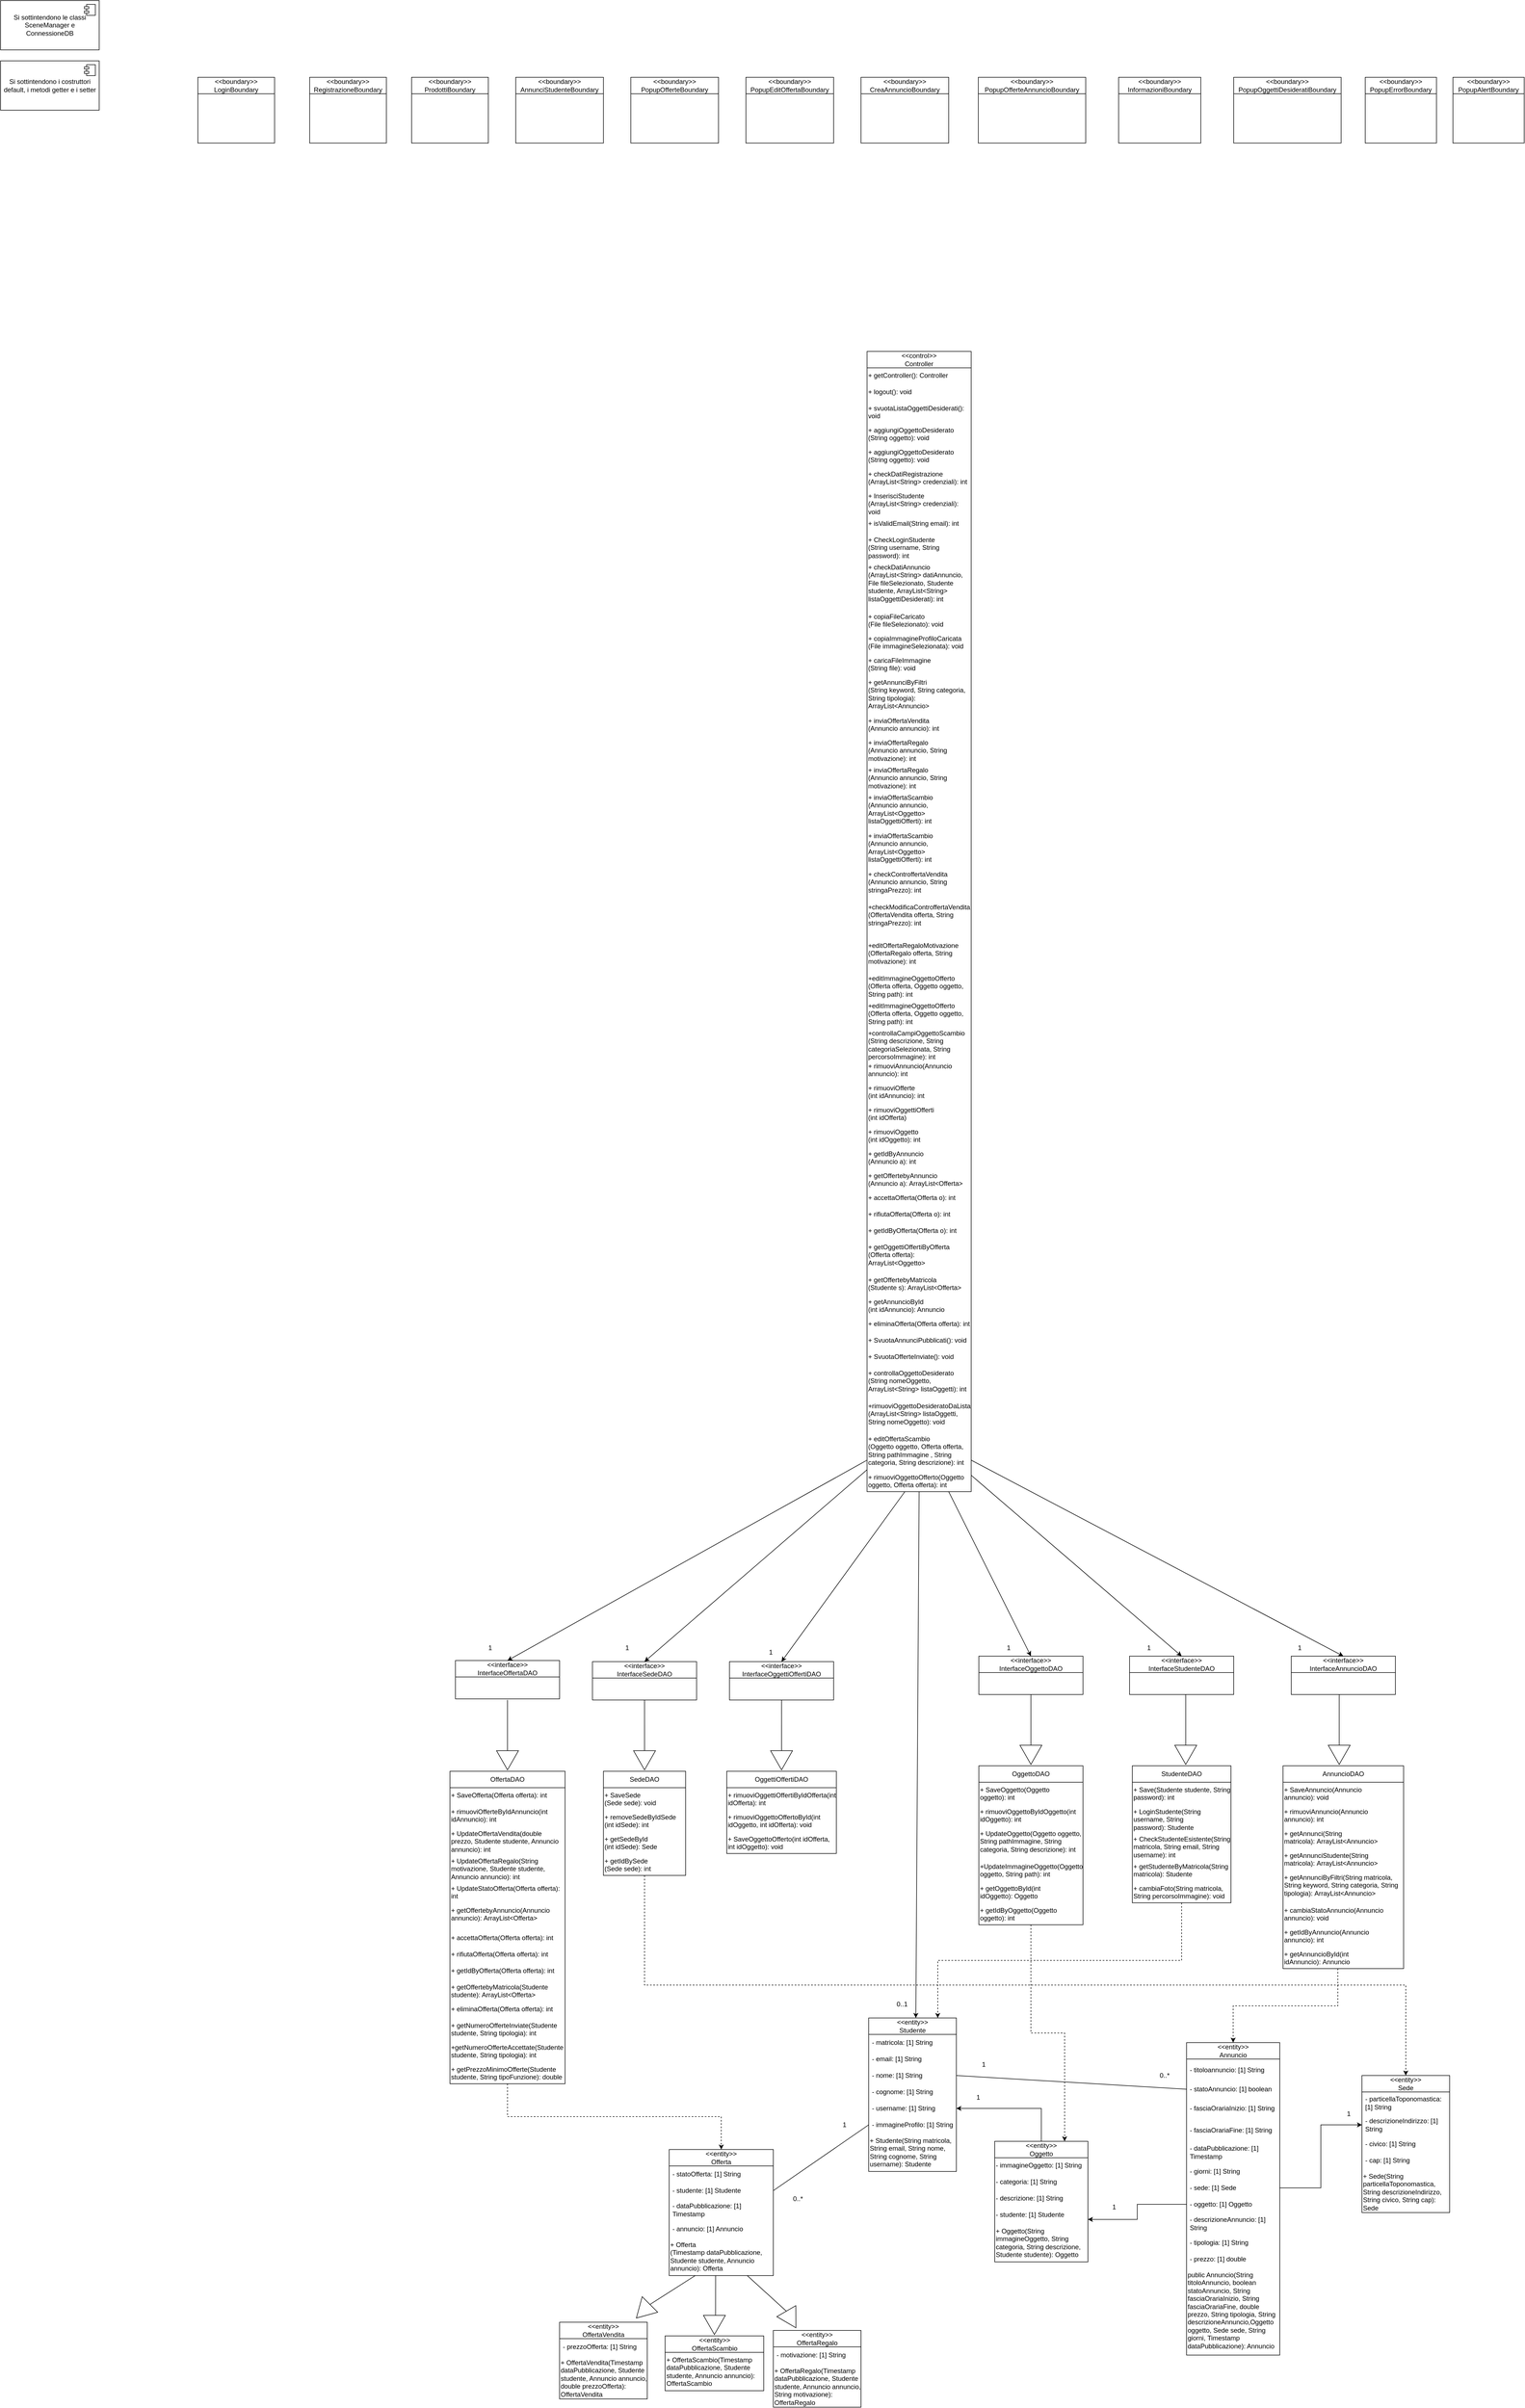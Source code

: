 <mxfile version="28.2.5">
  <diagram id="cW2cgHdcdRog6d1Aets5" name="Pagina-1">
    <mxGraphModel dx="1429" dy="711" grid="1" gridSize="10" guides="1" tooltips="1" connect="1" arrows="1" fold="1" page="1" pageScale="1" pageWidth="827" pageHeight="1169" math="0" shadow="0">
      <root>
        <mxCell id="0" />
        <mxCell id="1" parent="0" />
        <mxCell id="Jhb4auvx99f1X-tcFU8L-2" value="&lt;div&gt;&amp;lt;&amp;lt;boundary&amp;gt;&amp;gt;&lt;/div&gt;&lt;div&gt;LoginBoundary&lt;/div&gt;" style="swimlane;fontStyle=0;childLayout=stackLayout;horizontal=1;startSize=30;horizontalStack=0;resizeParent=1;resizeParentMax=0;resizeLast=0;collapsible=1;marginBottom=0;whiteSpace=wrap;html=1;" parent="1" vertex="1">
          <mxGeometry x="400" y="160" width="140" height="120" as="geometry" />
        </mxCell>
        <mxCell id="Jhb4auvx99f1X-tcFU8L-4" value="&lt;div&gt;&amp;lt;&amp;lt;boundary&amp;gt;&amp;gt;&lt;/div&gt;&lt;div&gt;RegistrazioneBoundary&lt;/div&gt;" style="swimlane;fontStyle=0;childLayout=stackLayout;horizontal=1;startSize=30;horizontalStack=0;resizeParent=1;resizeParentMax=0;resizeLast=0;collapsible=1;marginBottom=0;whiteSpace=wrap;html=1;" parent="1" vertex="1">
          <mxGeometry x="604" y="160" width="140" height="120" as="geometry" />
        </mxCell>
        <mxCell id="Jhb4auvx99f1X-tcFU8L-6" value="&lt;div&gt;&amp;lt;&amp;lt;boundary&amp;gt;&amp;gt;&lt;/div&gt;&lt;div&gt;ProdottiBoundary&lt;/div&gt;" style="swimlane;fontStyle=0;childLayout=stackLayout;horizontal=1;startSize=30;horizontalStack=0;resizeParent=1;resizeParentMax=0;resizeLast=0;collapsible=1;marginBottom=0;whiteSpace=wrap;html=1;" parent="1" vertex="1">
          <mxGeometry x="790" y="160" width="140" height="120" as="geometry" />
        </mxCell>
        <mxCell id="Jhb4auvx99f1X-tcFU8L-8" value="&amp;lt;&amp;lt;boundary&amp;gt;&amp;gt;&lt;div&gt;AnnunciStudenteBoundary&lt;/div&gt;" style="swimlane;fontStyle=0;childLayout=stackLayout;horizontal=1;startSize=30;horizontalStack=0;resizeParent=1;resizeParentMax=0;resizeLast=0;collapsible=1;marginBottom=0;whiteSpace=wrap;html=1;" parent="1" vertex="1">
          <mxGeometry x="980" y="160" width="160" height="120" as="geometry" />
        </mxCell>
        <mxCell id="Jhb4auvx99f1X-tcFU8L-10" value="&amp;lt;&amp;lt;boundary&amp;gt;&amp;gt;&lt;div&gt;PopupOfferteBoundary&lt;/div&gt;" style="swimlane;fontStyle=0;childLayout=stackLayout;horizontal=1;startSize=30;horizontalStack=0;resizeParent=1;resizeParentMax=0;resizeLast=0;collapsible=1;marginBottom=0;whiteSpace=wrap;html=1;" parent="1" vertex="1">
          <mxGeometry x="1190" y="160" width="160" height="120" as="geometry" />
        </mxCell>
        <mxCell id="Jhb4auvx99f1X-tcFU8L-12" value="&amp;lt;&amp;lt;boundary&amp;gt;&amp;gt;&lt;div&gt;PopupEditOffertaBoundary&lt;/div&gt;" style="swimlane;fontStyle=0;childLayout=stackLayout;horizontal=1;startSize=30;horizontalStack=0;resizeParent=1;resizeParentMax=0;resizeLast=0;collapsible=1;marginBottom=0;whiteSpace=wrap;html=1;" parent="1" vertex="1">
          <mxGeometry x="1400" y="160" width="160" height="120" as="geometry" />
        </mxCell>
        <mxCell id="Jhb4auvx99f1X-tcFU8L-14" value="&amp;lt;&amp;lt;boundary&amp;gt;&amp;gt;&lt;div&gt;CreaAnnuncioBoundary&lt;/div&gt;" style="swimlane;fontStyle=0;childLayout=stackLayout;horizontal=1;startSize=30;horizontalStack=0;resizeParent=1;resizeParentMax=0;resizeLast=0;collapsible=1;marginBottom=0;whiteSpace=wrap;html=1;" parent="1" vertex="1">
          <mxGeometry x="1610" y="160" width="160" height="120" as="geometry" />
        </mxCell>
        <mxCell id="Jhb4auvx99f1X-tcFU8L-16" value="&amp;lt;&amp;lt;boundary&amp;gt;&amp;gt;&lt;div&gt;PopupOfferteAnnuncioBoundary&lt;/div&gt;" style="swimlane;fontStyle=0;childLayout=stackLayout;horizontal=1;startSize=30;horizontalStack=0;resizeParent=1;resizeParentMax=0;resizeLast=0;collapsible=1;marginBottom=0;whiteSpace=wrap;html=1;" parent="1" vertex="1">
          <mxGeometry x="1824" y="160" width="196" height="120" as="geometry" />
        </mxCell>
        <mxCell id="Jhb4auvx99f1X-tcFU8L-18" value="&lt;div&gt;&amp;lt;&amp;lt;boundary&amp;gt;&amp;gt;&lt;/div&gt;&lt;div&gt;InformazioniBoundary&lt;/div&gt;" style="swimlane;fontStyle=0;childLayout=stackLayout;horizontal=1;startSize=30;horizontalStack=0;resizeParent=1;resizeParentMax=0;resizeLast=0;collapsible=1;marginBottom=0;whiteSpace=wrap;html=1;" parent="1" vertex="1">
          <mxGeometry x="2080" y="160" width="150" height="120" as="geometry" />
        </mxCell>
        <mxCell id="Jhb4auvx99f1X-tcFU8L-20" value="&amp;lt;&amp;lt;boundary&amp;gt;&amp;gt;&lt;div&gt;PopupOggettiDesideratiBoundary&lt;/div&gt;" style="swimlane;fontStyle=0;childLayout=stackLayout;horizontal=1;startSize=30;horizontalStack=0;resizeParent=1;resizeParentMax=0;resizeLast=0;collapsible=1;marginBottom=0;whiteSpace=wrap;html=1;" parent="1" vertex="1">
          <mxGeometry x="2290" y="160" width="196" height="120" as="geometry" />
        </mxCell>
        <mxCell id="Jhb4auvx99f1X-tcFU8L-22" value="&amp;lt;&amp;lt;boundary&amp;gt;&amp;gt;&lt;div&gt;PopupAlertBoundary&lt;/div&gt;" style="swimlane;fontStyle=0;childLayout=stackLayout;horizontal=1;startSize=30;horizontalStack=0;resizeParent=1;resizeParentMax=0;resizeLast=0;collapsible=1;marginBottom=0;whiteSpace=wrap;html=1;" parent="1" vertex="1">
          <mxGeometry x="2690" y="160" width="130" height="120" as="geometry" />
        </mxCell>
        <mxCell id="Jhb4auvx99f1X-tcFU8L-24" value="&amp;lt;&amp;lt;boundary&amp;gt;&amp;gt;&lt;div&gt;PopupErrorBoundary&lt;/div&gt;" style="swimlane;fontStyle=0;childLayout=stackLayout;horizontal=1;startSize=30;horizontalStack=0;resizeParent=1;resizeParentMax=0;resizeLast=0;collapsible=1;marginBottom=0;whiteSpace=wrap;html=1;" parent="1" vertex="1">
          <mxGeometry x="2530" y="160" width="130" height="120" as="geometry" />
        </mxCell>
        <mxCell id="Jhb4auvx99f1X-tcFU8L-25" value="&lt;div&gt;&amp;lt;&amp;lt;control&amp;gt;&amp;gt;&lt;/div&gt;&lt;div&gt;Controller&lt;/div&gt;" style="swimlane;fontStyle=0;childLayout=stackLayout;horizontal=1;startSize=30;horizontalStack=0;resizeParent=1;resizeParentMax=0;resizeLast=0;collapsible=1;marginBottom=0;whiteSpace=wrap;html=1;" parent="1" vertex="1">
          <mxGeometry x="1621" y="660" width="190" height="2080" as="geometry" />
        </mxCell>
        <mxCell id="tFBJAqRNHtmbwnd6xfE6-32" value="+ getController(): Controller" style="text;whiteSpace=wrap;" parent="Jhb4auvx99f1X-tcFU8L-25" vertex="1">
          <mxGeometry y="30" width="190" height="30" as="geometry" />
        </mxCell>
        <mxCell id="tFBJAqRNHtmbwnd6xfE6-36" value="+ logout(): void" style="text;whiteSpace=wrap;" parent="Jhb4auvx99f1X-tcFU8L-25" vertex="1">
          <mxGeometry y="60" width="190" height="30" as="geometry" />
        </mxCell>
        <mxCell id="tFBJAqRNHtmbwnd6xfE6-38" value="+ svuotaListaOggettiDesiderati(): void" style="text;whiteSpace=wrap;" parent="Jhb4auvx99f1X-tcFU8L-25" vertex="1">
          <mxGeometry y="90" width="190" height="40" as="geometry" />
        </mxCell>
        <mxCell id="tFBJAqRNHtmbwnd6xfE6-46" value="+ aggiungiOggettoDesiderato&#xa;(String oggetto): void" style="text;whiteSpace=wrap;" parent="Jhb4auvx99f1X-tcFU8L-25" vertex="1">
          <mxGeometry y="130" width="190" height="40" as="geometry" />
        </mxCell>
        <mxCell id="tFBJAqRNHtmbwnd6xfE6-63" value="+ aggiungiOggettoDesiderato&#xa;(String oggetto): void" style="text;whiteSpace=wrap;" parent="Jhb4auvx99f1X-tcFU8L-25" vertex="1">
          <mxGeometry y="170" width="190" height="40" as="geometry" />
        </mxCell>
        <mxCell id="tFBJAqRNHtmbwnd6xfE6-64" value="+ checkDatiRegistrazione&#xa;(ArrayList&lt;String&gt; credenziali): int" style="text;whiteSpace=wrap;" parent="Jhb4auvx99f1X-tcFU8L-25" vertex="1">
          <mxGeometry y="210" width="190" height="40" as="geometry" />
        </mxCell>
        <mxCell id="tFBJAqRNHtmbwnd6xfE6-67" value="+ InserisciStudente (ArrayList&lt;String&gt; credenziali): void" style="text;whiteSpace=wrap;" parent="Jhb4auvx99f1X-tcFU8L-25" vertex="1">
          <mxGeometry y="250" width="190" height="50" as="geometry" />
        </mxCell>
        <mxCell id="tFBJAqRNHtmbwnd6xfE6-69" value="+ isValidEmail(String email): int" style="text;whiteSpace=wrap;" parent="Jhb4auvx99f1X-tcFU8L-25" vertex="1">
          <mxGeometry y="300" width="190" height="30" as="geometry" />
        </mxCell>
        <mxCell id="tFBJAqRNHtmbwnd6xfE6-70" value="+ CheckLoginStudente&#xa;(String username, String password): int" style="text;whiteSpace=wrap;" parent="Jhb4auvx99f1X-tcFU8L-25" vertex="1">
          <mxGeometry y="330" width="190" height="50" as="geometry" />
        </mxCell>
        <mxCell id="tFBJAqRNHtmbwnd6xfE6-71" value="+ checkDatiAnnuncio&#xa;(ArrayList&lt;String&gt; datiAnnuncio, File fileSelezionato, Studente studente, ArrayList&lt;String&gt; listaOggettiDesiderati): int" style="text;whiteSpace=wrap;" parent="Jhb4auvx99f1X-tcFU8L-25" vertex="1">
          <mxGeometry y="380" width="190" height="90" as="geometry" />
        </mxCell>
        <mxCell id="tFBJAqRNHtmbwnd6xfE6-73" value="+ copiaFileCaricato&#xa;(File fileSelezionato): void" style="text;whiteSpace=wrap;" parent="Jhb4auvx99f1X-tcFU8L-25" vertex="1">
          <mxGeometry y="470" width="190" height="40" as="geometry" />
        </mxCell>
        <mxCell id="tFBJAqRNHtmbwnd6xfE6-74" value="+ copiaImmagineProfiloCaricata&#xa;(File immagineSelezionata): void" style="text;whiteSpace=wrap;" parent="Jhb4auvx99f1X-tcFU8L-25" vertex="1">
          <mxGeometry y="510" width="190" height="40" as="geometry" />
        </mxCell>
        <mxCell id="tFBJAqRNHtmbwnd6xfE6-75" value="+ caricaFileImmagine&#xa;(String file): void" style="text;whiteSpace=wrap;" parent="Jhb4auvx99f1X-tcFU8L-25" vertex="1">
          <mxGeometry y="550" width="190" height="40" as="geometry" />
        </mxCell>
        <mxCell id="tFBJAqRNHtmbwnd6xfE6-76" value="+ getAnnunciByFiltri&#xa;(String keyword, String categoria, String tipologia): ArrayList&lt;Annuncio&gt; " style="text;whiteSpace=wrap;" parent="Jhb4auvx99f1X-tcFU8L-25" vertex="1">
          <mxGeometry y="590" width="190" height="70" as="geometry" />
        </mxCell>
        <mxCell id="tFBJAqRNHtmbwnd6xfE6-141" value="+ inviaOffertaVendita&#xa;(Annuncio annuncio): int" style="text;whiteSpace=wrap;" parent="Jhb4auvx99f1X-tcFU8L-25" vertex="1">
          <mxGeometry y="660" width="190" height="40" as="geometry" />
        </mxCell>
        <mxCell id="tFBJAqRNHtmbwnd6xfE6-142" value="+ inviaOffertaRegalo&#xa;(Annuncio annuncio, String motivazione): int" style="text;whiteSpace=wrap;" parent="Jhb4auvx99f1X-tcFU8L-25" vertex="1">
          <mxGeometry y="700" width="190" height="50" as="geometry" />
        </mxCell>
        <mxCell id="tFBJAqRNHtmbwnd6xfE6-160" value="+ inviaOffertaRegalo&#xa;(Annuncio annuncio, String motivazione): int" style="text;whiteSpace=wrap;" parent="Jhb4auvx99f1X-tcFU8L-25" vertex="1">
          <mxGeometry y="750" width="190" height="50" as="geometry" />
        </mxCell>
        <mxCell id="tFBJAqRNHtmbwnd6xfE6-161" value="+ inviaOffertaScambio&#xa;(Annuncio annuncio, ArrayList&lt;Oggetto&gt; listaOggettiOfferti): int" style="text;whiteSpace=wrap;" parent="Jhb4auvx99f1X-tcFU8L-25" vertex="1">
          <mxGeometry y="800" width="190" height="70" as="geometry" />
        </mxCell>
        <mxCell id="tFBJAqRNHtmbwnd6xfE6-162" value="+ inviaOffertaScambio&#xa;(Annuncio annuncio, ArrayList&lt;Oggetto&gt; listaOggettiOfferti): int" style="text;whiteSpace=wrap;" parent="Jhb4auvx99f1X-tcFU8L-25" vertex="1">
          <mxGeometry y="870" width="190" height="70" as="geometry" />
        </mxCell>
        <mxCell id="tFBJAqRNHtmbwnd6xfE6-163" value="+ checkControffertaVendita&#xa;(Annuncio annuncio, String stringaPrezzo): int" style="text;whiteSpace=wrap;" parent="Jhb4auvx99f1X-tcFU8L-25" vertex="1">
          <mxGeometry y="940" width="190" height="60" as="geometry" />
        </mxCell>
        <mxCell id="tFBJAqRNHtmbwnd6xfE6-165" value="+checkModificaControffertaVendita&#xa;(OffertaVendita offerta, String stringaPrezzo): int" style="text;whiteSpace=wrap;" parent="Jhb4auvx99f1X-tcFU8L-25" vertex="1">
          <mxGeometry y="1000" width="190" height="70" as="geometry" />
        </mxCell>
        <mxCell id="tFBJAqRNHtmbwnd6xfE6-166" value="+editOffertaRegaloMotivazione&#xa;(OffertaRegalo offerta, String motivazione): int" style="text;whiteSpace=wrap;" parent="Jhb4auvx99f1X-tcFU8L-25" vertex="1">
          <mxGeometry y="1070" width="190" height="60" as="geometry" />
        </mxCell>
        <mxCell id="tFBJAqRNHtmbwnd6xfE6-167" value="+editImmagineOggettoOfferto&#xa;(Offerta offerta, Oggetto oggetto, String path): int" style="text;whiteSpace=wrap;" parent="Jhb4auvx99f1X-tcFU8L-25" vertex="1">
          <mxGeometry y="1130" width="190" height="50" as="geometry" />
        </mxCell>
        <mxCell id="tFBJAqRNHtmbwnd6xfE6-168" value="+editImmagineOggettoOfferto&#xa;(Offerta offerta, Oggetto oggetto, String path): int" style="text;whiteSpace=wrap;" parent="Jhb4auvx99f1X-tcFU8L-25" vertex="1">
          <mxGeometry y="1180" width="190" height="50" as="geometry" />
        </mxCell>
        <mxCell id="tFBJAqRNHtmbwnd6xfE6-170" value="+controllaCampiOggettoScambio&#xa;(String descrizione, String categoriaSelezionata, String percorsoImmagine): int" style="text;whiteSpace=wrap;" parent="Jhb4auvx99f1X-tcFU8L-25" vertex="1">
          <mxGeometry y="1230" width="190" height="60" as="geometry" />
        </mxCell>
        <mxCell id="tFBJAqRNHtmbwnd6xfE6-171" value="+ rimuoviAnnuncio(Annuncio annuncio): int" style="text;whiteSpace=wrap;" parent="Jhb4auvx99f1X-tcFU8L-25" vertex="1">
          <mxGeometry y="1290" width="190" height="40" as="geometry" />
        </mxCell>
        <mxCell id="tFBJAqRNHtmbwnd6xfE6-172" value="+ rimuoviOfferte&#xa;(int idAnnuncio): int" style="text;whiteSpace=wrap;" parent="Jhb4auvx99f1X-tcFU8L-25" vertex="1">
          <mxGeometry y="1330" width="190" height="40" as="geometry" />
        </mxCell>
        <mxCell id="tFBJAqRNHtmbwnd6xfE6-176" value="+ rimuoviOggettiOfferti&#xa;(int idOfferta)" style="text;whiteSpace=wrap;" parent="Jhb4auvx99f1X-tcFU8L-25" vertex="1">
          <mxGeometry y="1370" width="190" height="40" as="geometry" />
        </mxCell>
        <mxCell id="tFBJAqRNHtmbwnd6xfE6-177" value="+ rimuoviOggetto&#xa;(int idOggetto): int" style="text;whiteSpace=wrap;" parent="Jhb4auvx99f1X-tcFU8L-25" vertex="1">
          <mxGeometry y="1410" width="190" height="40" as="geometry" />
        </mxCell>
        <mxCell id="tFBJAqRNHtmbwnd6xfE6-179" value="+ getIdByAnnuncio&#xa;(Annuncio a): int" style="text;whiteSpace=wrap;" parent="Jhb4auvx99f1X-tcFU8L-25" vertex="1">
          <mxGeometry y="1450" width="190" height="40" as="geometry" />
        </mxCell>
        <mxCell id="tFBJAqRNHtmbwnd6xfE6-180" value="+ getOffertebyAnnuncio&#xa;(Annuncio a): ArrayList&lt;Offerta&gt; " style="text;whiteSpace=wrap;" parent="Jhb4auvx99f1X-tcFU8L-25" vertex="1">
          <mxGeometry y="1490" width="190" height="40" as="geometry" />
        </mxCell>
        <mxCell id="tFBJAqRNHtmbwnd6xfE6-181" value="+ accettaOfferta(Offerta o): int" style="text;whiteSpace=wrap;" parent="Jhb4auvx99f1X-tcFU8L-25" vertex="1">
          <mxGeometry y="1530" width="190" height="30" as="geometry" />
        </mxCell>
        <mxCell id="tFBJAqRNHtmbwnd6xfE6-182" value="+ rifiutaOfferta(Offerta o): int" style="text;whiteSpace=wrap;" parent="Jhb4auvx99f1X-tcFU8L-25" vertex="1">
          <mxGeometry y="1560" width="190" height="30" as="geometry" />
        </mxCell>
        <mxCell id="tFBJAqRNHtmbwnd6xfE6-183" value="+ getIdByOfferta(Offerta o): int" style="text;whiteSpace=wrap;" parent="Jhb4auvx99f1X-tcFU8L-25" vertex="1">
          <mxGeometry y="1590" width="190" height="30" as="geometry" />
        </mxCell>
        <mxCell id="tFBJAqRNHtmbwnd6xfE6-184" value="+ getOggettiOffertiByOfferta&#xa;(Offerta offerta): ArrayList&lt;Oggetto&gt; " style="text;whiteSpace=wrap;" parent="Jhb4auvx99f1X-tcFU8L-25" vertex="1">
          <mxGeometry y="1620" width="190" height="60" as="geometry" />
        </mxCell>
        <mxCell id="tFBJAqRNHtmbwnd6xfE6-185" value="+ getOffertebyMatricola&#xa;(Studente s): ArrayList&lt;Offerta&gt; " style="text;whiteSpace=wrap;" parent="Jhb4auvx99f1X-tcFU8L-25" vertex="1">
          <mxGeometry y="1680" width="190" height="40" as="geometry" />
        </mxCell>
        <mxCell id="tFBJAqRNHtmbwnd6xfE6-186" value="+ getAnnuncioById&#xa;(int idAnnuncio): Annuncio " style="text;whiteSpace=wrap;" parent="Jhb4auvx99f1X-tcFU8L-25" vertex="1">
          <mxGeometry y="1720" width="190" height="40" as="geometry" />
        </mxCell>
        <mxCell id="tFBJAqRNHtmbwnd6xfE6-189" value="+ eliminaOfferta(Offerta offerta): int" style="text;whiteSpace=wrap;" parent="Jhb4auvx99f1X-tcFU8L-25" vertex="1">
          <mxGeometry y="1760" width="190" height="30" as="geometry" />
        </mxCell>
        <mxCell id="tFBJAqRNHtmbwnd6xfE6-197" value="+ SvuotaAnnunciPubblicati(): void" style="text;whiteSpace=wrap;" parent="Jhb4auvx99f1X-tcFU8L-25" vertex="1">
          <mxGeometry y="1790" width="190" height="30" as="geometry" />
        </mxCell>
        <mxCell id="tFBJAqRNHtmbwnd6xfE6-198" value="+ SvuotaOfferteInviate(): void" style="text;whiteSpace=wrap;" parent="Jhb4auvx99f1X-tcFU8L-25" vertex="1">
          <mxGeometry y="1820" width="190" height="30" as="geometry" />
        </mxCell>
        <mxCell id="tFBJAqRNHtmbwnd6xfE6-199" value="+ controllaOggettoDesiderato&#xa;(String nomeOggetto, ArrayList&lt;String&gt; listaOggetti): int" style="text;whiteSpace=wrap;" parent="Jhb4auvx99f1X-tcFU8L-25" vertex="1">
          <mxGeometry y="1850" width="190" height="60" as="geometry" />
        </mxCell>
        <mxCell id="tFBJAqRNHtmbwnd6xfE6-201" value="+rimuoviOggettoDesideratoDaLista&#xa;(ArrayList&lt;String&gt; listaOggetti, String nomeOggetto): void" style="text;whiteSpace=wrap;" parent="Jhb4auvx99f1X-tcFU8L-25" vertex="1">
          <mxGeometry y="1910" width="190" height="60" as="geometry" />
        </mxCell>
        <mxCell id="tFBJAqRNHtmbwnd6xfE6-202" value="+ editOffertaScambio&#xa;(Oggetto oggetto, Offerta offerta, String pathImmagine , String categoria, String descrizione): int" style="text;whiteSpace=wrap;" parent="Jhb4auvx99f1X-tcFU8L-25" vertex="1">
          <mxGeometry y="1970" width="190" height="70" as="geometry" />
        </mxCell>
        <mxCell id="tFBJAqRNHtmbwnd6xfE6-203" value="+ rimuoviOggettoOfferto(Oggetto oggetto, Offerta offerta): int" style="text;whiteSpace=wrap;" parent="Jhb4auvx99f1X-tcFU8L-25" vertex="1">
          <mxGeometry y="2040" width="190" height="40" as="geometry" />
        </mxCell>
        <mxCell id="Jhb4auvx99f1X-tcFU8L-26" value="StudenteDAO" style="swimlane;fontStyle=0;childLayout=stackLayout;horizontal=1;startSize=30;horizontalStack=0;resizeParent=1;resizeParentMax=0;resizeLast=0;collapsible=1;marginBottom=0;whiteSpace=wrap;html=1;" parent="1" vertex="1">
          <mxGeometry x="2105" y="3240" width="180" height="250" as="geometry" />
        </mxCell>
        <mxCell id="Jhb4auvx99f1X-tcFU8L-28" value="+ Save(Studente studente, String password): int" style="text;whiteSpace=wrap;" parent="Jhb4auvx99f1X-tcFU8L-26" vertex="1">
          <mxGeometry y="30" width="180" height="40" as="geometry" />
        </mxCell>
        <mxCell id="Jhb4auvx99f1X-tcFU8L-29" value="+ LoginStudente(String username, String password): Studente " style="text;whiteSpace=wrap;" parent="Jhb4auvx99f1X-tcFU8L-26" vertex="1">
          <mxGeometry y="70" width="180" height="50" as="geometry" />
        </mxCell>
        <mxCell id="Jhb4auvx99f1X-tcFU8L-30" value="+ CheckStudenteEsistente(String matricola, String email, String username): int " style="text;whiteSpace=wrap;" parent="Jhb4auvx99f1X-tcFU8L-26" vertex="1">
          <mxGeometry y="120" width="180" height="50" as="geometry" />
        </mxCell>
        <mxCell id="Jhb4auvx99f1X-tcFU8L-31" value="+ getStudenteByMatricola(String matricola): Studente " style="text;whiteSpace=wrap;" parent="Jhb4auvx99f1X-tcFU8L-26" vertex="1">
          <mxGeometry y="170" width="180" height="40" as="geometry" />
        </mxCell>
        <mxCell id="Jhb4auvx99f1X-tcFU8L-32" value="+ cambiaFoto(String matricola, String percorsoImmagine): void " style="text;whiteSpace=wrap;" parent="Jhb4auvx99f1X-tcFU8L-26" vertex="1">
          <mxGeometry y="210" width="180" height="40" as="geometry" />
        </mxCell>
        <mxCell id="Jhb4auvx99f1X-tcFU8L-34" value="AnnuncioDAO" style="swimlane;fontStyle=0;childLayout=stackLayout;horizontal=1;startSize=30;horizontalStack=0;resizeParent=1;resizeParentMax=0;resizeLast=0;collapsible=1;marginBottom=0;whiteSpace=wrap;html=1;" parent="1" vertex="1">
          <mxGeometry x="2380" y="3240" width="220" height="370" as="geometry" />
        </mxCell>
        <mxCell id="Jhb4auvx99f1X-tcFU8L-36" value="+ SaveAnnuncio(Annuncio annuncio): void " style="text;whiteSpace=wrap;" parent="Jhb4auvx99f1X-tcFU8L-34" vertex="1">
          <mxGeometry y="30" width="220" height="40" as="geometry" />
        </mxCell>
        <mxCell id="Jhb4auvx99f1X-tcFU8L-42" value="+ rimuoviAnnuncio(Annuncio annuncio): int " style="text;whiteSpace=wrap;" parent="Jhb4auvx99f1X-tcFU8L-34" vertex="1">
          <mxGeometry y="70" width="220" height="40" as="geometry" />
        </mxCell>
        <mxCell id="Jhb4auvx99f1X-tcFU8L-37" value="+ getAnnunci(String matricola): ArrayList&lt;Annuncio&gt; " style="text;whiteSpace=wrap;" parent="Jhb4auvx99f1X-tcFU8L-34" vertex="1">
          <mxGeometry y="110" width="220" height="40" as="geometry" />
        </mxCell>
        <mxCell id="Jhb4auvx99f1X-tcFU8L-38" value="+ getAnnunciStudente(String matricola): ArrayList&lt;Annuncio&gt; " style="text;whiteSpace=wrap;" parent="Jhb4auvx99f1X-tcFU8L-34" vertex="1">
          <mxGeometry y="150" width="220" height="40" as="geometry" />
        </mxCell>
        <mxCell id="Jhb4auvx99f1X-tcFU8L-39" value="+ getAnnunciByFiltri(String matricola, String keyword, String categoria, String tipologia): ArrayList&lt;Annuncio&gt; " style="text;whiteSpace=wrap;" parent="Jhb4auvx99f1X-tcFU8L-34" vertex="1">
          <mxGeometry y="190" width="220" height="60" as="geometry" />
        </mxCell>
        <mxCell id="Jhb4auvx99f1X-tcFU8L-40" value="+ cambiaStatoAnnuncio(Annuncio annuncio): void " style="text;whiteSpace=wrap;" parent="Jhb4auvx99f1X-tcFU8L-34" vertex="1">
          <mxGeometry y="250" width="220" height="40" as="geometry" />
        </mxCell>
        <mxCell id="Jhb4auvx99f1X-tcFU8L-41" value="+ getIdByAnnuncio(Annuncio annuncio): int " style="text;whiteSpace=wrap;" parent="Jhb4auvx99f1X-tcFU8L-34" vertex="1">
          <mxGeometry y="290" width="220" height="40" as="geometry" />
        </mxCell>
        <mxCell id="Jhb4auvx99f1X-tcFU8L-43" value="+ getAnnuncioById(int idAnnuncio): Annuncio " style="text;whiteSpace=wrap;" parent="Jhb4auvx99f1X-tcFU8L-34" vertex="1">
          <mxGeometry y="330" width="220" height="40" as="geometry" />
        </mxCell>
        <mxCell id="Jhb4auvx99f1X-tcFU8L-45" value="SedeDAO" style="swimlane;fontStyle=0;childLayout=stackLayout;horizontal=1;startSize=30;horizontalStack=0;resizeParent=1;resizeParentMax=0;resizeLast=0;collapsible=1;marginBottom=0;whiteSpace=wrap;html=1;" parent="1" vertex="1">
          <mxGeometry x="1140" y="3250" width="150" height="190" as="geometry" />
        </mxCell>
        <mxCell id="Jhb4auvx99f1X-tcFU8L-47" value="+ SaveSede&#xa;(Sede sede): void " style="text;whiteSpace=wrap;" parent="Jhb4auvx99f1X-tcFU8L-45" vertex="1">
          <mxGeometry y="30" width="150" height="40" as="geometry" />
        </mxCell>
        <mxCell id="dIHwO1qQIfEi7OGg_QJU-2" value="+ removeSedeByIdSede&#xa;(int idSede): int " style="text;whiteSpace=wrap;" vertex="1" parent="Jhb4auvx99f1X-tcFU8L-45">
          <mxGeometry y="70" width="150" height="40" as="geometry" />
        </mxCell>
        <mxCell id="Jhb4auvx99f1X-tcFU8L-48" value="+ getSedeById&#xa;(int idSede): Sede" style="text;whiteSpace=wrap;" parent="Jhb4auvx99f1X-tcFU8L-45" vertex="1">
          <mxGeometry y="110" width="150" height="40" as="geometry" />
        </mxCell>
        <mxCell id="Jhb4auvx99f1X-tcFU8L-49" value="+ getIdBySede&#xa;(Sede sede): int " style="text;whiteSpace=wrap;" parent="Jhb4auvx99f1X-tcFU8L-45" vertex="1">
          <mxGeometry y="150" width="150" height="40" as="geometry" />
        </mxCell>
        <mxCell id="Jhb4auvx99f1X-tcFU8L-51" value="OffertaDAO" style="swimlane;fontStyle=0;childLayout=stackLayout;horizontal=1;startSize=30;horizontalStack=0;resizeParent=1;resizeParentMax=0;resizeLast=0;collapsible=1;marginBottom=0;whiteSpace=wrap;html=1;" parent="1" vertex="1">
          <mxGeometry x="860" y="3250" width="210" height="570" as="geometry" />
        </mxCell>
        <mxCell id="Jhb4auvx99f1X-tcFU8L-53" value="+ SaveOfferta(Offerta offerta): int" style="text;whiteSpace=wrap;" parent="Jhb4auvx99f1X-tcFU8L-51" vertex="1">
          <mxGeometry y="30" width="210" height="30" as="geometry" />
        </mxCell>
        <mxCell id="Jhb4auvx99f1X-tcFU8L-57" value="+ rimuoviOfferteByIdAnnuncio(int idAnnuncio): int" style="text;whiteSpace=wrap;" parent="Jhb4auvx99f1X-tcFU8L-51" vertex="1">
          <mxGeometry y="60" width="210" height="40" as="geometry" />
        </mxCell>
        <mxCell id="Jhb4auvx99f1X-tcFU8L-54" value="+ UpdateOffertaVendita(double prezzo, Studente studente, Annuncio annuncio): int" style="text;whiteSpace=wrap;" parent="Jhb4auvx99f1X-tcFU8L-51" vertex="1">
          <mxGeometry y="100" width="210" height="50" as="geometry" />
        </mxCell>
        <mxCell id="Jhb4auvx99f1X-tcFU8L-55" value="+ UpdateOffertaRegalo(String motivazione, Studente studente, Annuncio annuncio): int" style="text;whiteSpace=wrap;" parent="Jhb4auvx99f1X-tcFU8L-51" vertex="1">
          <mxGeometry y="150" width="210" height="50" as="geometry" />
        </mxCell>
        <mxCell id="Jhb4auvx99f1X-tcFU8L-56" value="+ UpdateStatoOfferta(Offerta offerta): int" style="text;whiteSpace=wrap;" parent="Jhb4auvx99f1X-tcFU8L-51" vertex="1">
          <mxGeometry y="200" width="210" height="40" as="geometry" />
        </mxCell>
        <mxCell id="Jhb4auvx99f1X-tcFU8L-58" value="+ getOffertebyAnnuncio(Annuncio annuncio): ArrayList&lt;Offerta&gt; " style="text;whiteSpace=wrap;" parent="Jhb4auvx99f1X-tcFU8L-51" vertex="1">
          <mxGeometry y="240" width="210" height="50" as="geometry" />
        </mxCell>
        <mxCell id="Jhb4auvx99f1X-tcFU8L-59" value="+ accettaOfferta(Offerta offerta): int" style="text;whiteSpace=wrap;" parent="Jhb4auvx99f1X-tcFU8L-51" vertex="1">
          <mxGeometry y="290" width="210" height="30" as="geometry" />
        </mxCell>
        <mxCell id="Jhb4auvx99f1X-tcFU8L-60" value="+ rifiutaOfferta(Offerta offerta): int" style="text;whiteSpace=wrap;" parent="Jhb4auvx99f1X-tcFU8L-51" vertex="1">
          <mxGeometry y="320" width="210" height="30" as="geometry" />
        </mxCell>
        <mxCell id="Jhb4auvx99f1X-tcFU8L-61" value="+ getIdByOfferta(Offerta offerta): int " style="text;whiteSpace=wrap;" parent="Jhb4auvx99f1X-tcFU8L-51" vertex="1">
          <mxGeometry y="350" width="210" height="30" as="geometry" />
        </mxCell>
        <mxCell id="Jhb4auvx99f1X-tcFU8L-62" value="+ getOffertebyMatricola(Studente studente): ArrayList&lt;Offerta&gt; " style="text;whiteSpace=wrap;" parent="Jhb4auvx99f1X-tcFU8L-51" vertex="1">
          <mxGeometry y="380" width="210" height="40" as="geometry" />
        </mxCell>
        <mxCell id="Jhb4auvx99f1X-tcFU8L-63" value="+ eliminaOfferta(Offerta offerta): int " style="text;whiteSpace=wrap;" parent="Jhb4auvx99f1X-tcFU8L-51" vertex="1">
          <mxGeometry y="420" width="210" height="30" as="geometry" />
        </mxCell>
        <mxCell id="Jhb4auvx99f1X-tcFU8L-64" value="+ getNumeroOfferteInviate(Studente studente, String tipologia): int " style="text;whiteSpace=wrap;" parent="Jhb4auvx99f1X-tcFU8L-51" vertex="1">
          <mxGeometry y="450" width="210" height="40" as="geometry" />
        </mxCell>
        <mxCell id="Jhb4auvx99f1X-tcFU8L-65" value="+getNumeroOfferteAccettate(Studente studente, String tipologia): int " style="text;whiteSpace=wrap;" parent="Jhb4auvx99f1X-tcFU8L-51" vertex="1">
          <mxGeometry y="490" width="210" height="40" as="geometry" />
        </mxCell>
        <mxCell id="Jhb4auvx99f1X-tcFU8L-66" value="+ getPrezzoMinimoOfferte(Studente studente, String tipoFunzione): double " style="text;whiteSpace=wrap;" parent="Jhb4auvx99f1X-tcFU8L-51" vertex="1">
          <mxGeometry y="530" width="210" height="40" as="geometry" />
        </mxCell>
        <mxCell id="Jhb4auvx99f1X-tcFU8L-69" value="OggettiOffertiDAO" style="swimlane;fontStyle=0;childLayout=stackLayout;horizontal=1;startSize=30;horizontalStack=0;resizeParent=1;resizeParentMax=0;resizeLast=0;collapsible=1;marginBottom=0;whiteSpace=wrap;html=1;" parent="1" vertex="1">
          <mxGeometry x="1365" y="3250" width="200" height="150" as="geometry" />
        </mxCell>
        <mxCell id="Jhb4auvx99f1X-tcFU8L-72" value="+ rimuoviOggettiOffertiByIdOfferta(int idOfferta): int" style="text;whiteSpace=wrap;" parent="Jhb4auvx99f1X-tcFU8L-69" vertex="1">
          <mxGeometry y="30" width="200" height="40" as="geometry" />
        </mxCell>
        <mxCell id="Jhb4auvx99f1X-tcFU8L-73" value="+ rimuoviOggettoOffertoById(int idOggetto, int idOfferta): void " style="text;whiteSpace=wrap;" parent="Jhb4auvx99f1X-tcFU8L-69" vertex="1">
          <mxGeometry y="70" width="200" height="40" as="geometry" />
        </mxCell>
        <mxCell id="Jhb4auvx99f1X-tcFU8L-71" value="+ SaveOggettoOfferto(int idOfferta, int idOggetto): void" style="text;whiteSpace=wrap;" parent="Jhb4auvx99f1X-tcFU8L-69" vertex="1">
          <mxGeometry y="110" width="200" height="40" as="geometry" />
        </mxCell>
        <mxCell id="Jhb4auvx99f1X-tcFU8L-75" value="OggettoDAO" style="swimlane;fontStyle=0;childLayout=stackLayout;horizontal=1;startSize=30;horizontalStack=0;resizeParent=1;resizeParentMax=0;resizeLast=0;collapsible=1;marginBottom=0;whiteSpace=wrap;html=1;" parent="1" vertex="1">
          <mxGeometry x="1825" y="3240" width="190" height="290" as="geometry" />
        </mxCell>
        <mxCell id="Jhb4auvx99f1X-tcFU8L-77" value="+ SaveOggetto(Oggetto oggetto): int " style="text;whiteSpace=wrap;" parent="Jhb4auvx99f1X-tcFU8L-75" vertex="1">
          <mxGeometry y="30" width="190" height="40" as="geometry" />
        </mxCell>
        <mxCell id="Jhb4auvx99f1X-tcFU8L-80" value="+ rimuoviOggettoByIdOggetto(int idOggetto): int" style="text;whiteSpace=wrap;" parent="Jhb4auvx99f1X-tcFU8L-75" vertex="1">
          <mxGeometry y="70" width="190" height="40" as="geometry" />
        </mxCell>
        <mxCell id="Jhb4auvx99f1X-tcFU8L-81" value="+ UpdateOggetto(Oggetto oggetto, String pathImmagine, String categoria, String descrizione): int " style="text;whiteSpace=wrap;" parent="Jhb4auvx99f1X-tcFU8L-75" vertex="1">
          <mxGeometry y="110" width="190" height="60" as="geometry" />
        </mxCell>
        <mxCell id="Jhb4auvx99f1X-tcFU8L-82" value="+UpdateImmagineOggetto(Oggetto oggetto, String path): int" style="text;whiteSpace=wrap;" parent="Jhb4auvx99f1X-tcFU8L-75" vertex="1">
          <mxGeometry y="170" width="190" height="40" as="geometry" />
        </mxCell>
        <mxCell id="Jhb4auvx99f1X-tcFU8L-78" value="+ getOggettoById(int idOggetto): Oggetto " style="text;whiteSpace=wrap;" parent="Jhb4auvx99f1X-tcFU8L-75" vertex="1">
          <mxGeometry y="210" width="190" height="40" as="geometry" />
        </mxCell>
        <mxCell id="Jhb4auvx99f1X-tcFU8L-79" value="+ getIdByOggetto(Oggetto oggetto): int " style="text;whiteSpace=wrap;" parent="Jhb4auvx99f1X-tcFU8L-75" vertex="1">
          <mxGeometry y="250" width="190" height="40" as="geometry" />
        </mxCell>
        <mxCell id="Jhb4auvx99f1X-tcFU8L-84" value="&lt;div&gt;&amp;lt;&amp;lt;entity&amp;gt;&amp;gt;&lt;/div&gt;&lt;div&gt;Studente&lt;/div&gt;" style="swimlane;fontStyle=0;childLayout=stackLayout;horizontal=1;startSize=30;horizontalStack=0;resizeParent=1;resizeParentMax=0;resizeLast=0;collapsible=1;marginBottom=0;whiteSpace=wrap;html=1;" parent="1" vertex="1">
          <mxGeometry x="1624" y="3700" width="160" height="280" as="geometry" />
        </mxCell>
        <mxCell id="Jhb4auvx99f1X-tcFU8L-85" value="- matricola: [1] String" style="text;strokeColor=none;fillColor=none;align=left;verticalAlign=middle;spacingLeft=4;spacingRight=4;overflow=hidden;points=[[0,0.5],[1,0.5]];portConstraint=eastwest;rotatable=0;whiteSpace=wrap;html=1;" parent="Jhb4auvx99f1X-tcFU8L-84" vertex="1">
          <mxGeometry y="30" width="160" height="30" as="geometry" />
        </mxCell>
        <mxCell id="Jhb4auvx99f1X-tcFU8L-86" value="- email: [1] String" style="text;strokeColor=none;fillColor=none;align=left;verticalAlign=middle;spacingLeft=4;spacingRight=4;overflow=hidden;points=[[0,0.5],[1,0.5]];portConstraint=eastwest;rotatable=0;whiteSpace=wrap;html=1;" parent="Jhb4auvx99f1X-tcFU8L-84" vertex="1">
          <mxGeometry y="60" width="160" height="30" as="geometry" />
        </mxCell>
        <mxCell id="Jhb4auvx99f1X-tcFU8L-87" value="- nome: [1] String" style="text;strokeColor=none;fillColor=none;align=left;verticalAlign=middle;spacingLeft=4;spacingRight=4;overflow=hidden;points=[[0,0.5],[1,0.5]];portConstraint=eastwest;rotatable=0;whiteSpace=wrap;html=1;" parent="Jhb4auvx99f1X-tcFU8L-84" vertex="1">
          <mxGeometry y="90" width="160" height="30" as="geometry" />
        </mxCell>
        <mxCell id="Jhb4auvx99f1X-tcFU8L-88" value="- cognome: [1] String" style="text;strokeColor=none;fillColor=none;align=left;verticalAlign=middle;spacingLeft=4;spacingRight=4;overflow=hidden;points=[[0,0.5],[1,0.5]];portConstraint=eastwest;rotatable=0;whiteSpace=wrap;html=1;" parent="Jhb4auvx99f1X-tcFU8L-84" vertex="1">
          <mxGeometry y="120" width="160" height="30" as="geometry" />
        </mxCell>
        <mxCell id="Jhb4auvx99f1X-tcFU8L-89" value="- username: [1] String" style="text;strokeColor=none;fillColor=none;align=left;verticalAlign=middle;spacingLeft=4;spacingRight=4;overflow=hidden;points=[[0,0.5],[1,0.5]];portConstraint=eastwest;rotatable=0;whiteSpace=wrap;html=1;" parent="Jhb4auvx99f1X-tcFU8L-84" vertex="1">
          <mxGeometry y="150" width="160" height="30" as="geometry" />
        </mxCell>
        <mxCell id="Jhb4auvx99f1X-tcFU8L-90" value="- immagineProfilo: [1] String" style="text;strokeColor=none;fillColor=none;align=left;verticalAlign=middle;spacingLeft=4;spacingRight=4;overflow=hidden;points=[[0,0.5],[1,0.5]];portConstraint=eastwest;rotatable=0;whiteSpace=wrap;html=1;" parent="Jhb4auvx99f1X-tcFU8L-84" vertex="1">
          <mxGeometry y="180" width="160" height="30" as="geometry" />
        </mxCell>
        <mxCell id="Jhb4auvx99f1X-tcFU8L-94" value="+ Studente(String matricola, String email, String nome, String cognome, String username): Studente" style="text;whiteSpace=wrap;" parent="Jhb4auvx99f1X-tcFU8L-84" vertex="1">
          <mxGeometry y="210" width="160" height="70" as="geometry" />
        </mxCell>
        <mxCell id="Jhb4auvx99f1X-tcFU8L-95" style="edgeStyle=orthogonalEdgeStyle;rounded=0;orthogonalLoop=1;jettySize=auto;html=1;exitX=0.5;exitY=0;exitDx=0;exitDy=0;entryX=1;entryY=0.5;entryDx=0;entryDy=0;" parent="1" source="Jhb4auvx99f1X-tcFU8L-96" target="Jhb4auvx99f1X-tcFU8L-89" edge="1">
          <mxGeometry relative="1" as="geometry" />
        </mxCell>
        <mxCell id="Jhb4auvx99f1X-tcFU8L-96" value="&lt;div&gt;&amp;lt;&amp;lt;entity&amp;gt;&amp;gt;&lt;/div&gt;Oggetto" style="swimlane;fontStyle=0;childLayout=stackLayout;horizontal=1;startSize=30;horizontalStack=0;resizeParent=1;resizeParentMax=0;resizeLast=0;collapsible=1;marginBottom=0;whiteSpace=wrap;html=1;" parent="1" vertex="1">
          <mxGeometry x="1854" y="3925" width="170" height="220" as="geometry" />
        </mxCell>
        <mxCell id="Jhb4auvx99f1X-tcFU8L-97" value="- immagineOggetto: [1] String" style="text;whiteSpace=wrap;" parent="Jhb4auvx99f1X-tcFU8L-96" vertex="1">
          <mxGeometry y="30" width="170" height="30" as="geometry" />
        </mxCell>
        <mxCell id="Jhb4auvx99f1X-tcFU8L-98" value="- categoria: [1] String" style="text;whiteSpace=wrap;" parent="Jhb4auvx99f1X-tcFU8L-96" vertex="1">
          <mxGeometry y="60" width="170" height="30" as="geometry" />
        </mxCell>
        <mxCell id="Jhb4auvx99f1X-tcFU8L-99" value="- descrizione: [1] String" style="text;whiteSpace=wrap;" parent="Jhb4auvx99f1X-tcFU8L-96" vertex="1">
          <mxGeometry y="90" width="170" height="30" as="geometry" />
        </mxCell>
        <mxCell id="Jhb4auvx99f1X-tcFU8L-100" value="- studente: [1] Studente" style="text;whiteSpace=wrap;" parent="Jhb4auvx99f1X-tcFU8L-96" vertex="1">
          <mxGeometry y="120" width="170" height="30" as="geometry" />
        </mxCell>
        <mxCell id="Jhb4auvx99f1X-tcFU8L-101" value="+ Oggetto(String immagineOggetto, String categoria, String descrizione, Studente studente): Oggetto" style="text;whiteSpace=wrap;" parent="Jhb4auvx99f1X-tcFU8L-96" vertex="1">
          <mxGeometry y="150" width="170" height="70" as="geometry" />
        </mxCell>
        <mxCell id="Jhb4auvx99f1X-tcFU8L-102" value="&lt;div&gt;&amp;lt;&amp;lt;entity&amp;gt;&amp;gt;&lt;/div&gt;Annuncio" style="swimlane;fontStyle=0;childLayout=stackLayout;horizontal=1;startSize=30;horizontalStack=0;resizeParent=1;resizeParentMax=0;resizeLast=0;collapsible=1;marginBottom=0;whiteSpace=wrap;html=1;" parent="1" vertex="1">
          <mxGeometry x="2204" y="3745" width="170" height="570" as="geometry" />
        </mxCell>
        <mxCell id="Jhb4auvx99f1X-tcFU8L-103" value="- titoloannuncio: [1] String" style="text;strokeColor=none;fillColor=none;align=left;verticalAlign=middle;spacingLeft=4;spacingRight=4;overflow=hidden;points=[[0,0.5],[1,0.5]];portConstraint=eastwest;rotatable=0;whiteSpace=wrap;html=1;" parent="Jhb4auvx99f1X-tcFU8L-102" vertex="1">
          <mxGeometry y="30" width="170" height="40" as="geometry" />
        </mxCell>
        <mxCell id="Jhb4auvx99f1X-tcFU8L-104" value="- statoAnnuncio: [1] boolean" style="text;strokeColor=none;fillColor=none;align=left;verticalAlign=middle;spacingLeft=4;spacingRight=4;overflow=hidden;points=[[0,0.5],[1,0.5]];portConstraint=eastwest;rotatable=0;whiteSpace=wrap;html=1;" parent="Jhb4auvx99f1X-tcFU8L-102" vertex="1">
          <mxGeometry y="70" width="170" height="30" as="geometry" />
        </mxCell>
        <mxCell id="Jhb4auvx99f1X-tcFU8L-105" value="- fasciaOrariaInizio: [1] String" style="text;strokeColor=none;fillColor=none;align=left;verticalAlign=middle;spacingLeft=4;spacingRight=4;overflow=hidden;points=[[0,0.5],[1,0.5]];portConstraint=eastwest;rotatable=0;whiteSpace=wrap;html=1;" parent="Jhb4auvx99f1X-tcFU8L-102" vertex="1">
          <mxGeometry y="100" width="170" height="40" as="geometry" />
        </mxCell>
        <mxCell id="Jhb4auvx99f1X-tcFU8L-113" value="- fasciaOrariaFine: [1] String" style="text;strokeColor=none;fillColor=none;align=left;verticalAlign=middle;spacingLeft=4;spacingRight=4;overflow=hidden;points=[[0,0.5],[1,0.5]];portConstraint=eastwest;rotatable=0;whiteSpace=wrap;html=1;" parent="Jhb4auvx99f1X-tcFU8L-102" vertex="1">
          <mxGeometry y="140" width="170" height="40" as="geometry" />
        </mxCell>
        <mxCell id="Jhb4auvx99f1X-tcFU8L-106" value="- dataPubblicazione: [1] Timestamp" style="text;strokeColor=none;fillColor=none;align=left;verticalAlign=middle;spacingLeft=4;spacingRight=4;overflow=hidden;points=[[0,0.5],[1,0.5]];portConstraint=eastwest;rotatable=0;whiteSpace=wrap;html=1;" parent="Jhb4auvx99f1X-tcFU8L-102" vertex="1">
          <mxGeometry y="180" width="170" height="40" as="geometry" />
        </mxCell>
        <mxCell id="Jhb4auvx99f1X-tcFU8L-107" value="- giorni: [1] String" style="text;strokeColor=none;fillColor=none;align=left;verticalAlign=middle;spacingLeft=4;spacingRight=4;overflow=hidden;points=[[0,0.5],[1,0.5]];portConstraint=eastwest;rotatable=0;whiteSpace=wrap;html=1;" parent="Jhb4auvx99f1X-tcFU8L-102" vertex="1">
          <mxGeometry y="220" width="170" height="30" as="geometry" />
        </mxCell>
        <mxCell id="Jhb4auvx99f1X-tcFU8L-108" value="- sede: [1] Sede" style="text;strokeColor=none;fillColor=none;align=left;verticalAlign=middle;spacingLeft=4;spacingRight=4;overflow=hidden;points=[[0,0.5],[1,0.5]];portConstraint=eastwest;rotatable=0;whiteSpace=wrap;html=1;" parent="Jhb4auvx99f1X-tcFU8L-102" vertex="1">
          <mxGeometry y="250" width="170" height="30" as="geometry" />
        </mxCell>
        <mxCell id="Jhb4auvx99f1X-tcFU8L-109" value="- oggetto: [1] Oggetto" style="text;strokeColor=none;fillColor=none;align=left;verticalAlign=middle;spacingLeft=4;spacingRight=4;overflow=hidden;points=[[0,0.5],[1,0.5]];portConstraint=eastwest;rotatable=0;whiteSpace=wrap;html=1;" parent="Jhb4auvx99f1X-tcFU8L-102" vertex="1">
          <mxGeometry y="280" width="170" height="30" as="geometry" />
        </mxCell>
        <mxCell id="Jhb4auvx99f1X-tcFU8L-110" value="- descrizioneAnnuncio: [1] String" style="text;strokeColor=none;fillColor=none;align=left;verticalAlign=middle;spacingLeft=4;spacingRight=4;overflow=hidden;points=[[0,0.5],[1,0.5]];portConstraint=eastwest;rotatable=0;whiteSpace=wrap;html=1;" parent="Jhb4auvx99f1X-tcFU8L-102" vertex="1">
          <mxGeometry y="310" width="170" height="40" as="geometry" />
        </mxCell>
        <mxCell id="Jhb4auvx99f1X-tcFU8L-111" value="- tipologia: [1] String" style="text;strokeColor=none;fillColor=none;align=left;verticalAlign=middle;spacingLeft=4;spacingRight=4;overflow=hidden;points=[[0,0.5],[1,0.5]];portConstraint=eastwest;rotatable=0;whiteSpace=wrap;html=1;" parent="Jhb4auvx99f1X-tcFU8L-102" vertex="1">
          <mxGeometry y="350" width="170" height="30" as="geometry" />
        </mxCell>
        <mxCell id="Jhb4auvx99f1X-tcFU8L-112" value="- prezzo: [1] double" style="text;strokeColor=none;fillColor=none;align=left;verticalAlign=middle;spacingLeft=4;spacingRight=4;overflow=hidden;points=[[0,0.5],[1,0.5]];portConstraint=eastwest;rotatable=0;whiteSpace=wrap;html=1;" parent="Jhb4auvx99f1X-tcFU8L-102" vertex="1">
          <mxGeometry y="380" width="170" height="30" as="geometry" />
        </mxCell>
        <mxCell id="tFBJAqRNHtmbwnd6xfE6-207" value="public Annuncio(String titoloAnnuncio, boolean statoAnnuncio, String fasciaOrariaInizio, String fasciaOrariaFine, double prezzo, String tipologia, String descrizioneAnnuncio,Oggetto oggetto, Sede sede, String giorni, Timestamp dataPubblicazione): Annuncio" style="text;whiteSpace=wrap;" parent="Jhb4auvx99f1X-tcFU8L-102" vertex="1">
          <mxGeometry y="410" width="170" height="160" as="geometry" />
        </mxCell>
        <mxCell id="Jhb4auvx99f1X-tcFU8L-114" value="&lt;div&gt;&amp;lt;&amp;lt;entity&amp;gt;&amp;gt;&lt;/div&gt;Sede" style="swimlane;fontStyle=0;childLayout=stackLayout;horizontal=1;startSize=30;horizontalStack=0;resizeParent=1;resizeParentMax=0;resizeLast=0;collapsible=1;marginBottom=0;whiteSpace=wrap;html=1;" parent="1" vertex="1">
          <mxGeometry x="2524" y="3805" width="160" height="250" as="geometry" />
        </mxCell>
        <mxCell id="Jhb4auvx99f1X-tcFU8L-115" value="- particellaToponomastica: [1] String" style="text;strokeColor=none;fillColor=none;align=left;verticalAlign=middle;spacingLeft=4;spacingRight=4;overflow=hidden;points=[[0,0.5],[1,0.5]];portConstraint=eastwest;rotatable=0;whiteSpace=wrap;html=1;" parent="Jhb4auvx99f1X-tcFU8L-114" vertex="1">
          <mxGeometry y="30" width="160" height="40" as="geometry" />
        </mxCell>
        <mxCell id="Jhb4auvx99f1X-tcFU8L-116" value="- descrizioneIndirizzo: [1] String" style="text;strokeColor=none;fillColor=none;align=left;verticalAlign=middle;spacingLeft=4;spacingRight=4;overflow=hidden;points=[[0,0.5],[1,0.5]];portConstraint=eastwest;rotatable=0;whiteSpace=wrap;html=1;" parent="Jhb4auvx99f1X-tcFU8L-114" vertex="1">
          <mxGeometry y="70" width="160" height="40" as="geometry" />
        </mxCell>
        <mxCell id="Jhb4auvx99f1X-tcFU8L-117" value="- civico: [1] String" style="text;strokeColor=none;fillColor=none;align=left;verticalAlign=middle;spacingLeft=4;spacingRight=4;overflow=hidden;points=[[0,0.5],[1,0.5]];portConstraint=eastwest;rotatable=0;whiteSpace=wrap;html=1;" parent="Jhb4auvx99f1X-tcFU8L-114" vertex="1">
          <mxGeometry y="110" width="160" height="30" as="geometry" />
        </mxCell>
        <mxCell id="Jhb4auvx99f1X-tcFU8L-118" value="- cap: [1] String" style="text;strokeColor=none;fillColor=none;align=left;verticalAlign=middle;spacingLeft=4;spacingRight=4;overflow=hidden;points=[[0,0.5],[1,0.5]];portConstraint=eastwest;rotatable=0;whiteSpace=wrap;html=1;" parent="Jhb4auvx99f1X-tcFU8L-114" vertex="1">
          <mxGeometry y="140" width="160" height="30" as="geometry" />
        </mxCell>
        <mxCell id="Jhb4auvx99f1X-tcFU8L-119" value="+ Sede(String particellaToponomastica, String descrizioneIndirizzo, String civico, String cap): Sede" style="text;whiteSpace=wrap;" parent="Jhb4auvx99f1X-tcFU8L-114" vertex="1">
          <mxGeometry y="170" width="160" height="80" as="geometry" />
        </mxCell>
        <mxCell id="Jhb4auvx99f1X-tcFU8L-121" value="&lt;div&gt;&amp;lt;&amp;lt;entity&amp;gt;&amp;gt;&lt;/div&gt;&lt;div&gt;Offerta&lt;/div&gt;" style="swimlane;fontStyle=0;childLayout=stackLayout;horizontal=1;startSize=30;horizontalStack=0;resizeParent=1;resizeParentMax=0;resizeLast=0;collapsible=1;marginBottom=0;whiteSpace=wrap;html=1;" parent="1" vertex="1">
          <mxGeometry x="1260" y="3940.0" width="190" height="230" as="geometry" />
        </mxCell>
        <mxCell id="Jhb4auvx99f1X-tcFU8L-122" value="- statoOfferta: [1] String" style="text;strokeColor=none;fillColor=none;align=left;verticalAlign=middle;spacingLeft=4;spacingRight=4;overflow=hidden;points=[[0,0.5],[1,0.5]];portConstraint=eastwest;rotatable=0;whiteSpace=wrap;html=1;" parent="Jhb4auvx99f1X-tcFU8L-121" vertex="1">
          <mxGeometry y="30" width="190" height="30" as="geometry" />
        </mxCell>
        <mxCell id="Jhb4auvx99f1X-tcFU8L-123" value="- studente: [1] Studente" style="text;strokeColor=none;fillColor=none;align=left;verticalAlign=middle;spacingLeft=4;spacingRight=4;overflow=hidden;points=[[0,0.5],[1,0.5]];portConstraint=eastwest;rotatable=0;whiteSpace=wrap;html=1;" parent="Jhb4auvx99f1X-tcFU8L-121" vertex="1">
          <mxGeometry y="60" width="190" height="30" as="geometry" />
        </mxCell>
        <mxCell id="Jhb4auvx99f1X-tcFU8L-124" value="- dataPubblicazione: [1] Timestamp" style="text;strokeColor=none;fillColor=none;align=left;verticalAlign=middle;spacingLeft=4;spacingRight=4;overflow=hidden;points=[[0,0.5],[1,0.5]];portConstraint=eastwest;rotatable=0;whiteSpace=wrap;html=1;" parent="Jhb4auvx99f1X-tcFU8L-121" vertex="1">
          <mxGeometry y="90" width="190" height="40" as="geometry" />
        </mxCell>
        <mxCell id="Jhb4auvx99f1X-tcFU8L-125" value="- annuncio: [1] Annuncio" style="text;strokeColor=none;fillColor=none;align=left;verticalAlign=middle;spacingLeft=4;spacingRight=4;overflow=hidden;points=[[0,0.5],[1,0.5]];portConstraint=eastwest;rotatable=0;whiteSpace=wrap;html=1;" parent="Jhb4auvx99f1X-tcFU8L-121" vertex="1">
          <mxGeometry y="130" width="190" height="30" as="geometry" />
        </mxCell>
        <mxCell id="Jhb4auvx99f1X-tcFU8L-126" value="+ Offerta&#xa;(Timestamp dataPubblicazione, Studente studente, Annuncio annuncio): Offerta" style="text;whiteSpace=wrap;" parent="Jhb4auvx99f1X-tcFU8L-121" vertex="1">
          <mxGeometry y="160" width="190" height="70" as="geometry" />
        </mxCell>
        <mxCell id="Jhb4auvx99f1X-tcFU8L-127" value="" style="endArrow=none;html=1;rounded=0;exitX=0;exitY=0.5;exitDx=0;exitDy=0;entryX=0.25;entryY=1;entryDx=0;entryDy=0;" parent="1" source="Jhb4auvx99f1X-tcFU8L-131" target="Jhb4auvx99f1X-tcFU8L-121" edge="1">
          <mxGeometry width="50" height="50" relative="1" as="geometry">
            <mxPoint x="1245" y="4160" as="sourcePoint" />
            <mxPoint x="1285" y="4060" as="targetPoint" />
          </mxGeometry>
        </mxCell>
        <mxCell id="Jhb4auvx99f1X-tcFU8L-128" value="" style="endArrow=none;html=1;rounded=0;exitX=0;exitY=0.5;exitDx=0;exitDy=0;entryX=0.446;entryY=0.995;entryDx=0;entryDy=0;entryPerimeter=0;" parent="1" target="Jhb4auvx99f1X-tcFU8L-126" edge="1">
          <mxGeometry width="50" height="50" relative="1" as="geometry">
            <mxPoint x="1344.63" y="4242.5" as="sourcePoint" />
            <mxPoint x="1344" y="4159.97" as="targetPoint" />
          </mxGeometry>
        </mxCell>
        <mxCell id="Jhb4auvx99f1X-tcFU8L-129" value="" style="endArrow=none;html=1;rounded=0;exitX=0;exitY=0.5;exitDx=0;exitDy=0;entryX=0.75;entryY=1;entryDx=0;entryDy=0;" parent="1" source="Jhb4auvx99f1X-tcFU8L-132" target="Jhb4auvx99f1X-tcFU8L-126" edge="1">
          <mxGeometry width="50" height="50" relative="1" as="geometry">
            <mxPoint x="1463.981" y="4233.04" as="sourcePoint" />
            <mxPoint x="1415" y="4170" as="targetPoint" />
          </mxGeometry>
        </mxCell>
        <mxCell id="Jhb4auvx99f1X-tcFU8L-130" value="" style="triangle;whiteSpace=wrap;html=1;rotation=90;" parent="1" vertex="1">
          <mxGeometry x="1325" y="4240" width="35" height="40" as="geometry" />
        </mxCell>
        <mxCell id="Jhb4auvx99f1X-tcFU8L-131" value="" style="triangle;whiteSpace=wrap;html=1;rotation=135;" parent="1" vertex="1">
          <mxGeometry x="1195" y="4215" width="35" height="40" as="geometry" />
        </mxCell>
        <mxCell id="Jhb4auvx99f1X-tcFU8L-132" value="" style="triangle;whiteSpace=wrap;html=1;rotation=60;" parent="1" vertex="1">
          <mxGeometry x="1465.001" y="4229.995" width="35" height="40" as="geometry" />
        </mxCell>
        <mxCell id="Jhb4auvx99f1X-tcFU8L-133" value="&lt;div&gt;&amp;lt;&amp;lt;entity&amp;gt;&amp;gt;&lt;/div&gt;&lt;div&gt;OffertaVendita&lt;/div&gt;" style="swimlane;fontStyle=0;childLayout=stackLayout;horizontal=1;startSize=30;horizontalStack=0;resizeParent=1;resizeParentMax=0;resizeLast=0;collapsible=1;marginBottom=0;whiteSpace=wrap;html=1;" parent="1" vertex="1">
          <mxGeometry x="1060" y="4255" width="160" height="140" as="geometry" />
        </mxCell>
        <mxCell id="Jhb4auvx99f1X-tcFU8L-134" value="- prezzoOfferta: [1] String" style="text;strokeColor=none;fillColor=none;align=left;verticalAlign=middle;spacingLeft=4;spacingRight=4;overflow=hidden;points=[[0,0.5],[1,0.5]];portConstraint=eastwest;rotatable=0;whiteSpace=wrap;html=1;" parent="Jhb4auvx99f1X-tcFU8L-133" vertex="1">
          <mxGeometry y="30" width="160" height="30" as="geometry" />
        </mxCell>
        <mxCell id="Jhb4auvx99f1X-tcFU8L-135" value="+ OffertaVendita(Timestamp dataPubblicazione, Studente studente, Annuncio annuncio, double prezzoOfferta):&#xa;OffertaVendita" style="text;whiteSpace=wrap;" parent="Jhb4auvx99f1X-tcFU8L-133" vertex="1">
          <mxGeometry y="60" width="160" height="80" as="geometry" />
        </mxCell>
        <mxCell id="Jhb4auvx99f1X-tcFU8L-136" value="&lt;div&gt;&amp;lt;&amp;lt;entity&amp;gt;&amp;gt;&lt;/div&gt;&lt;div&gt;OffertaScambio&lt;/div&gt;" style="swimlane;fontStyle=0;childLayout=stackLayout;horizontal=1;startSize=30;horizontalStack=0;resizeParent=1;resizeParentMax=0;resizeLast=0;collapsible=1;marginBottom=0;whiteSpace=wrap;html=1;" parent="1" vertex="1">
          <mxGeometry x="1252.5" y="4280" width="180" height="100" as="geometry" />
        </mxCell>
        <mxCell id="Jhb4auvx99f1X-tcFU8L-138" value="+ OffertaScambio(Timestamp dataPubblicazione, Studente studente, Annuncio annuncio):&#xa;OffertaScambio" style="text;whiteSpace=wrap;" parent="Jhb4auvx99f1X-tcFU8L-136" vertex="1">
          <mxGeometry y="30" width="180" height="70" as="geometry" />
        </mxCell>
        <mxCell id="Jhb4auvx99f1X-tcFU8L-139" value="&lt;div&gt;&amp;lt;&amp;lt;entity&amp;gt;&amp;gt;&lt;/div&gt;&lt;div&gt;OffertaRegalo&lt;/div&gt;" style="swimlane;fontStyle=0;childLayout=stackLayout;horizontal=1;startSize=30;horizontalStack=0;resizeParent=1;resizeParentMax=0;resizeLast=0;collapsible=1;marginBottom=0;whiteSpace=wrap;html=1;" parent="1" vertex="1">
          <mxGeometry x="1450" y="4270" width="160" height="140" as="geometry" />
        </mxCell>
        <mxCell id="Jhb4auvx99f1X-tcFU8L-140" value="- motivazione: [1] String" style="text;strokeColor=none;fillColor=none;align=left;verticalAlign=middle;spacingLeft=4;spacingRight=4;overflow=hidden;points=[[0,0.5],[1,0.5]];portConstraint=eastwest;rotatable=0;whiteSpace=wrap;html=1;" parent="Jhb4auvx99f1X-tcFU8L-139" vertex="1">
          <mxGeometry y="30" width="160" height="30" as="geometry" />
        </mxCell>
        <mxCell id="Jhb4auvx99f1X-tcFU8L-141" value="+ OffertaRegalo(Timestamp dataPubblicazione, Studente studente, Annuncio annuncio, String motivazione):&#xa;OffertaRegalo" style="text;whiteSpace=wrap;" parent="Jhb4auvx99f1X-tcFU8L-139" vertex="1">
          <mxGeometry y="60" width="160" height="80" as="geometry" />
        </mxCell>
        <mxCell id="Jhb4auvx99f1X-tcFU8L-142" value="Si sottintendono le classi SceneManager e ConnessioneDB" style="html=1;dropTarget=0;whiteSpace=wrap;" parent="1" vertex="1">
          <mxGeometry x="40" y="20" width="180" height="90" as="geometry" />
        </mxCell>
        <mxCell id="Jhb4auvx99f1X-tcFU8L-143" value="" style="shape=module;jettyWidth=8;jettyHeight=4;" parent="Jhb4auvx99f1X-tcFU8L-142" vertex="1">
          <mxGeometry x="1" width="20" height="20" relative="1" as="geometry">
            <mxPoint x="-27" y="7" as="offset" />
          </mxGeometry>
        </mxCell>
        <mxCell id="Jhb4auvx99f1X-tcFU8L-144" value="Si sottintendono i costruttori default, i metodi getter e i setter" style="html=1;dropTarget=0;whiteSpace=wrap;" parent="1" vertex="1">
          <mxGeometry x="40" y="130" width="180" height="90" as="geometry" />
        </mxCell>
        <mxCell id="Jhb4auvx99f1X-tcFU8L-145" value="" style="shape=module;jettyWidth=8;jettyHeight=4;" parent="Jhb4auvx99f1X-tcFU8L-144" vertex="1">
          <mxGeometry x="1" width="20" height="20" relative="1" as="geometry">
            <mxPoint x="-27" y="7" as="offset" />
          </mxGeometry>
        </mxCell>
        <mxCell id="Jhb4auvx99f1X-tcFU8L-147" style="edgeStyle=orthogonalEdgeStyle;rounded=0;orthogonalLoop=1;jettySize=auto;html=1;exitX=0;exitY=0.5;exitDx=0;exitDy=0;entryX=1;entryY=0.75;entryDx=0;entryDy=0;" parent="1" source="Jhb4auvx99f1X-tcFU8L-109" target="Jhb4auvx99f1X-tcFU8L-100" edge="1">
          <mxGeometry relative="1" as="geometry" />
        </mxCell>
        <mxCell id="Jhb4auvx99f1X-tcFU8L-149" style="edgeStyle=orthogonalEdgeStyle;rounded=0;orthogonalLoop=1;jettySize=auto;html=1;exitX=1;exitY=0.5;exitDx=0;exitDy=0;entryX=0;entryY=0.5;entryDx=0;entryDy=0;" parent="1" source="Jhb4auvx99f1X-tcFU8L-108" target="Jhb4auvx99f1X-tcFU8L-116" edge="1">
          <mxGeometry relative="1" as="geometry" />
        </mxCell>
        <mxCell id="Jhb4auvx99f1X-tcFU8L-150" value="" style="endArrow=none;html=1;rounded=0;entryX=0;entryY=0.5;entryDx=0;entryDy=0;exitX=1;exitY=0.5;exitDx=0;exitDy=0;" parent="1" source="Jhb4auvx99f1X-tcFU8L-87" target="Jhb4auvx99f1X-tcFU8L-104" edge="1">
          <mxGeometry width="50" height="50" relative="1" as="geometry">
            <mxPoint x="1784" y="3810" as="sourcePoint" />
            <mxPoint x="1834" y="3760" as="targetPoint" />
          </mxGeometry>
        </mxCell>
        <mxCell id="tFBJAqRNHtmbwnd6xfE6-3" value="1" style="text;html=1;align=center;verticalAlign=middle;whiteSpace=wrap;rounded=0;" parent="1" vertex="1">
          <mxGeometry x="1794" y="3830" width="60" height="30" as="geometry" />
        </mxCell>
        <mxCell id="tFBJAqRNHtmbwnd6xfE6-7" value="1" style="text;html=1;align=center;verticalAlign=middle;whiteSpace=wrap;rounded=0;" parent="1" vertex="1">
          <mxGeometry x="2042" y="4030" width="60" height="30" as="geometry" />
        </mxCell>
        <mxCell id="tFBJAqRNHtmbwnd6xfE6-8" value="1" style="text;html=1;align=center;verticalAlign=middle;whiteSpace=wrap;rounded=0;" parent="1" vertex="1">
          <mxGeometry x="1804" y="3770" width="60" height="30" as="geometry" />
        </mxCell>
        <mxCell id="tFBJAqRNHtmbwnd6xfE6-9" value="0..*" style="text;html=1;align=center;verticalAlign=middle;whiteSpace=wrap;rounded=0;" parent="1" vertex="1">
          <mxGeometry x="2134" y="3790" width="60" height="30" as="geometry" />
        </mxCell>
        <mxCell id="tFBJAqRNHtmbwnd6xfE6-10" value="1" style="text;html=1;align=center;verticalAlign=middle;whiteSpace=wrap;rounded=0;" parent="1" vertex="1">
          <mxGeometry x="1550" y="3880" width="60" height="30" as="geometry" />
        </mxCell>
        <mxCell id="tFBJAqRNHtmbwnd6xfE6-11" value="0..*" style="text;html=1;align=center;verticalAlign=middle;whiteSpace=wrap;rounded=0;" parent="1" vertex="1">
          <mxGeometry x="1465" y="4015.0" width="60" height="30" as="geometry" />
        </mxCell>
        <mxCell id="tFBJAqRNHtmbwnd6xfE6-12" value="1" style="text;html=1;align=center;verticalAlign=middle;whiteSpace=wrap;rounded=0;" parent="1" vertex="1">
          <mxGeometry x="2490" y="3860" width="20" height="30" as="geometry" />
        </mxCell>
        <mxCell id="dIHwO1qQIfEi7OGg_QJU-3" value="&amp;lt;&amp;lt;interface&amp;gt;&amp;gt;&lt;div&gt;InterfaceAnnuncioDAO&lt;/div&gt;" style="swimlane;fontStyle=0;childLayout=stackLayout;horizontal=1;startSize=30;horizontalStack=0;resizeParent=1;resizeParentMax=0;resizeLast=0;collapsible=1;marginBottom=0;whiteSpace=wrap;html=1;" vertex="1" parent="1">
          <mxGeometry x="2395" y="3040" width="190" height="70" as="geometry" />
        </mxCell>
        <mxCell id="dIHwO1qQIfEi7OGg_QJU-10" value="&amp;lt;&amp;lt;interface&amp;gt;&amp;gt;&lt;div&gt;InterfaceStudenteDAO&lt;/div&gt;" style="swimlane;fontStyle=0;childLayout=stackLayout;horizontal=1;startSize=30;horizontalStack=0;resizeParent=1;resizeParentMax=0;resizeLast=0;collapsible=1;marginBottom=0;whiteSpace=wrap;html=1;" vertex="1" parent="1">
          <mxGeometry x="2100" y="3040" width="190" height="70" as="geometry" />
        </mxCell>
        <mxCell id="dIHwO1qQIfEi7OGg_QJU-11" value="&amp;lt;&amp;lt;interface&amp;gt;&amp;gt;&lt;br&gt;InterfaceOggettoDAO" style="swimlane;fontStyle=0;childLayout=stackLayout;horizontal=1;startSize=30;horizontalStack=0;resizeParent=1;resizeParentMax=0;resizeLast=0;collapsible=1;marginBottom=0;whiteSpace=wrap;html=1;" vertex="1" parent="1">
          <mxGeometry x="1825" y="3040" width="190" height="70" as="geometry" />
        </mxCell>
        <mxCell id="dIHwO1qQIfEi7OGg_QJU-13" value="&amp;lt;&amp;lt;interface&amp;gt;&amp;gt;&lt;div&gt;InterfaceOffertaDAO&lt;/div&gt;" style="swimlane;fontStyle=0;childLayout=stackLayout;horizontal=1;startSize=30;horizontalStack=0;resizeParent=1;resizeParentMax=0;resizeLast=0;collapsible=1;marginBottom=0;whiteSpace=wrap;html=1;" vertex="1" parent="1">
          <mxGeometry x="870" y="3048" width="190" height="70" as="geometry" />
        </mxCell>
        <mxCell id="dIHwO1qQIfEi7OGg_QJU-14" value="&amp;lt;&amp;lt;interface&amp;gt;&amp;gt;&lt;div&gt;InterfaceSedeDAO&lt;/div&gt;" style="swimlane;fontStyle=0;childLayout=stackLayout;horizontal=1;startSize=30;horizontalStack=0;resizeParent=1;resizeParentMax=0;resizeLast=0;collapsible=1;marginBottom=0;whiteSpace=wrap;html=1;" vertex="1" parent="1">
          <mxGeometry x="1120" y="3050" width="190" height="70" as="geometry" />
        </mxCell>
        <mxCell id="dIHwO1qQIfEi7OGg_QJU-15" value="&amp;lt;&amp;lt;interface&amp;gt;&amp;gt;&lt;div&gt;InterfaceOggettiOffertiDAO&lt;/div&gt;" style="swimlane;fontStyle=0;childLayout=stackLayout;horizontal=1;startSize=30;horizontalStack=0;resizeParent=1;resizeParentMax=0;resizeLast=0;collapsible=1;marginBottom=0;whiteSpace=wrap;html=1;" vertex="1" parent="1">
          <mxGeometry x="1370" y="3050" width="190" height="70" as="geometry" />
        </mxCell>
        <mxCell id="dIHwO1qQIfEi7OGg_QJU-29" style="edgeStyle=orthogonalEdgeStyle;rounded=0;orthogonalLoop=1;jettySize=auto;html=1;exitX=0;exitY=0.5;exitDx=0;exitDy=0;entryX=0.5;entryY=1;entryDx=0;entryDy=0;endArrow=none;endFill=0;" edge="1" parent="1" source="dIHwO1qQIfEi7OGg_QJU-26" target="dIHwO1qQIfEi7OGg_QJU-11">
          <mxGeometry relative="1" as="geometry" />
        </mxCell>
        <mxCell id="dIHwO1qQIfEi7OGg_QJU-26" value="" style="triangle;whiteSpace=wrap;html=1;rotation=90;" vertex="1" parent="1">
          <mxGeometry x="1902.497" y="3199.997" width="35" height="40" as="geometry" />
        </mxCell>
        <mxCell id="dIHwO1qQIfEi7OGg_QJU-32" style="edgeStyle=orthogonalEdgeStyle;rounded=0;orthogonalLoop=1;jettySize=auto;html=1;exitX=0;exitY=0.5;exitDx=0;exitDy=0;entryX=0.5;entryY=1;entryDx=0;entryDy=0;endArrow=none;endFill=0;" edge="1" parent="1" source="dIHwO1qQIfEi7OGg_QJU-33">
          <mxGeometry relative="1" as="geometry">
            <mxPoint x="2202.503" y="3110" as="targetPoint" />
          </mxGeometry>
        </mxCell>
        <mxCell id="dIHwO1qQIfEi7OGg_QJU-33" value="" style="triangle;whiteSpace=wrap;html=1;rotation=90;" vertex="1" parent="1">
          <mxGeometry x="2185" y="3199.997" width="35" height="40" as="geometry" />
        </mxCell>
        <mxCell id="dIHwO1qQIfEi7OGg_QJU-47" style="edgeStyle=orthogonalEdgeStyle;rounded=0;orthogonalLoop=1;jettySize=auto;html=1;exitX=0;exitY=0.5;exitDx=0;exitDy=0;entryX=0.5;entryY=1;entryDx=0;entryDy=0;endArrow=none;endFill=0;" edge="1" parent="1" source="dIHwO1qQIfEi7OGg_QJU-48">
          <mxGeometry relative="1" as="geometry">
            <mxPoint x="2482.503" y="3110" as="targetPoint" />
          </mxGeometry>
        </mxCell>
        <mxCell id="dIHwO1qQIfEi7OGg_QJU-48" value="" style="triangle;whiteSpace=wrap;html=1;rotation=90;" vertex="1" parent="1">
          <mxGeometry x="2465" y="3199.997" width="35" height="40" as="geometry" />
        </mxCell>
        <mxCell id="dIHwO1qQIfEi7OGg_QJU-51" style="edgeStyle=orthogonalEdgeStyle;rounded=0;orthogonalLoop=1;jettySize=auto;html=1;exitX=0;exitY=0.5;exitDx=0;exitDy=0;entryX=0.5;entryY=1;entryDx=0;entryDy=0;endArrow=none;endFill=0;" edge="1" parent="1" source="dIHwO1qQIfEi7OGg_QJU-52">
          <mxGeometry relative="1" as="geometry">
            <mxPoint x="965.003" y="3120" as="targetPoint" />
          </mxGeometry>
        </mxCell>
        <mxCell id="dIHwO1qQIfEi7OGg_QJU-52" value="" style="triangle;whiteSpace=wrap;html=1;rotation=90;" vertex="1" parent="1">
          <mxGeometry x="947.5" y="3209.997" width="35" height="40" as="geometry" />
        </mxCell>
        <mxCell id="dIHwO1qQIfEi7OGg_QJU-53" style="edgeStyle=orthogonalEdgeStyle;rounded=0;orthogonalLoop=1;jettySize=auto;html=1;exitX=0;exitY=0.5;exitDx=0;exitDy=0;entryX=0.5;entryY=1;entryDx=0;entryDy=0;endArrow=none;endFill=0;" edge="1" parent="1" source="dIHwO1qQIfEi7OGg_QJU-54">
          <mxGeometry relative="1" as="geometry">
            <mxPoint x="1215.003" y="3120" as="targetPoint" />
          </mxGeometry>
        </mxCell>
        <mxCell id="dIHwO1qQIfEi7OGg_QJU-54" value="" style="triangle;whiteSpace=wrap;html=1;rotation=90;" vertex="1" parent="1">
          <mxGeometry x="1197.5" y="3209.997" width="35" height="40" as="geometry" />
        </mxCell>
        <mxCell id="dIHwO1qQIfEi7OGg_QJU-55" style="edgeStyle=orthogonalEdgeStyle;rounded=0;orthogonalLoop=1;jettySize=auto;html=1;exitX=0;exitY=0.5;exitDx=0;exitDy=0;entryX=0.5;entryY=1;entryDx=0;entryDy=0;endArrow=none;endFill=0;" edge="1" parent="1" source="dIHwO1qQIfEi7OGg_QJU-56">
          <mxGeometry relative="1" as="geometry">
            <mxPoint x="1465.003" y="3120" as="targetPoint" />
          </mxGeometry>
        </mxCell>
        <mxCell id="dIHwO1qQIfEi7OGg_QJU-56" value="" style="triangle;whiteSpace=wrap;html=1;rotation=90;" vertex="1" parent="1">
          <mxGeometry x="1447.5" y="3209.997" width="35" height="40" as="geometry" />
        </mxCell>
        <mxCell id="dIHwO1qQIfEi7OGg_QJU-57" style="edgeStyle=orthogonalEdgeStyle;rounded=0;orthogonalLoop=1;jettySize=auto;html=1;exitX=0.5;exitY=1;exitDx=0;exitDy=0;entryX=0.5;entryY=0;entryDx=0;entryDy=0;dashed=1;" edge="1" parent="1" source="Jhb4auvx99f1X-tcFU8L-66" target="Jhb4auvx99f1X-tcFU8L-121">
          <mxGeometry relative="1" as="geometry" />
        </mxCell>
        <mxCell id="dIHwO1qQIfEi7OGg_QJU-58" style="rounded=0;orthogonalLoop=1;jettySize=auto;html=1;exitX=0;exitY=0.75;exitDx=0;exitDy=0;entryX=0.5;entryY=0;entryDx=0;entryDy=0;" edge="1" parent="1" source="tFBJAqRNHtmbwnd6xfE6-202" target="dIHwO1qQIfEi7OGg_QJU-13">
          <mxGeometry relative="1" as="geometry" />
        </mxCell>
        <mxCell id="dIHwO1qQIfEi7OGg_QJU-59" style="rounded=0;orthogonalLoop=1;jettySize=auto;html=1;exitX=0;exitY=0;exitDx=0;exitDy=0;entryX=0.5;entryY=0;entryDx=0;entryDy=0;" edge="1" parent="1" source="tFBJAqRNHtmbwnd6xfE6-203" target="dIHwO1qQIfEi7OGg_QJU-14">
          <mxGeometry relative="1" as="geometry" />
        </mxCell>
        <mxCell id="dIHwO1qQIfEi7OGg_QJU-60" style="rounded=0;orthogonalLoop=1;jettySize=auto;html=1;entryX=0.5;entryY=0;entryDx=0;entryDy=0;" edge="1" parent="1" target="dIHwO1qQIfEi7OGg_QJU-15">
          <mxGeometry relative="1" as="geometry">
            <mxPoint x="1690" y="2740" as="sourcePoint" />
          </mxGeometry>
        </mxCell>
        <mxCell id="dIHwO1qQIfEi7OGg_QJU-61" style="rounded=0;orthogonalLoop=1;jettySize=auto;html=1;entryX=0.5;entryY=0;entryDx=0;entryDy=0;" edge="1" parent="1" target="dIHwO1qQIfEi7OGg_QJU-11">
          <mxGeometry relative="1" as="geometry">
            <mxPoint x="1770" y="2740" as="sourcePoint" />
          </mxGeometry>
        </mxCell>
        <mxCell id="dIHwO1qQIfEi7OGg_QJU-62" style="rounded=0;orthogonalLoop=1;jettySize=auto;html=1;exitX=1;exitY=0.25;exitDx=0;exitDy=0;entryX=0.5;entryY=0;entryDx=0;entryDy=0;" edge="1" parent="1" source="tFBJAqRNHtmbwnd6xfE6-203" target="dIHwO1qQIfEi7OGg_QJU-10">
          <mxGeometry relative="1" as="geometry" />
        </mxCell>
        <mxCell id="dIHwO1qQIfEi7OGg_QJU-64" style="rounded=0;orthogonalLoop=1;jettySize=auto;html=1;exitX=1;exitY=0.75;exitDx=0;exitDy=0;entryX=0.5;entryY=0;entryDx=0;entryDy=0;" edge="1" parent="1" source="tFBJAqRNHtmbwnd6xfE6-202" target="dIHwO1qQIfEi7OGg_QJU-3">
          <mxGeometry relative="1" as="geometry" />
        </mxCell>
        <mxCell id="dIHwO1qQIfEi7OGg_QJU-65" value="1" style="text;html=1;align=center;verticalAlign=middle;resizable=0;points=[];autosize=1;strokeColor=none;fillColor=none;" vertex="1" parent="1">
          <mxGeometry x="917.5" y="3010" width="30" height="30" as="geometry" />
        </mxCell>
        <mxCell id="dIHwO1qQIfEi7OGg_QJU-66" value="1" style="text;html=1;align=center;verticalAlign=middle;resizable=0;points=[];autosize=1;strokeColor=none;fillColor=none;" vertex="1" parent="1">
          <mxGeometry x="1167.5" y="3010" width="30" height="30" as="geometry" />
        </mxCell>
        <mxCell id="dIHwO1qQIfEi7OGg_QJU-67" value="1" style="text;html=1;align=center;verticalAlign=middle;resizable=0;points=[];autosize=1;strokeColor=none;fillColor=none;" vertex="1" parent="1">
          <mxGeometry x="1430" y="3018" width="30" height="30" as="geometry" />
        </mxCell>
        <mxCell id="dIHwO1qQIfEi7OGg_QJU-68" value="1" style="text;html=1;align=center;verticalAlign=middle;resizable=0;points=[];autosize=1;strokeColor=none;fillColor=none;" vertex="1" parent="1">
          <mxGeometry x="1864" y="3010" width="30" height="30" as="geometry" />
        </mxCell>
        <mxCell id="dIHwO1qQIfEi7OGg_QJU-69" value="1" style="text;html=1;align=center;verticalAlign=middle;resizable=0;points=[];autosize=1;strokeColor=none;fillColor=none;" vertex="1" parent="1">
          <mxGeometry x="2120" y="3010" width="30" height="30" as="geometry" />
        </mxCell>
        <mxCell id="dIHwO1qQIfEi7OGg_QJU-75" style="edgeStyle=orthogonalEdgeStyle;rounded=0;orthogonalLoop=1;jettySize=auto;html=1;exitX=0.5;exitY=1;exitDx=0;exitDy=0;dashed=1;" edge="1" parent="1" source="Jhb4auvx99f1X-tcFU8L-32">
          <mxGeometry relative="1" as="geometry">
            <mxPoint x="1750" y="3700" as="targetPoint" />
            <Array as="points">
              <mxPoint x="2195" y="3595" />
              <mxPoint x="1750" y="3595" />
              <mxPoint x="1750" y="3700" />
            </Array>
          </mxGeometry>
        </mxCell>
        <mxCell id="dIHwO1qQIfEi7OGg_QJU-77" style="edgeStyle=orthogonalEdgeStyle;rounded=0;orthogonalLoop=1;jettySize=auto;html=1;entryX=0.5;entryY=0;entryDx=0;entryDy=0;dashed=1;" edge="1" parent="1" target="Jhb4auvx99f1X-tcFU8L-102">
          <mxGeometry relative="1" as="geometry">
            <mxPoint x="2480" y="3610" as="sourcePoint" />
            <Array as="points">
              <mxPoint x="2480" y="3610" />
              <mxPoint x="2480" y="3678" />
              <mxPoint x="2289" y="3678" />
            </Array>
          </mxGeometry>
        </mxCell>
        <mxCell id="dIHwO1qQIfEi7OGg_QJU-78" style="edgeStyle=orthogonalEdgeStyle;rounded=0;orthogonalLoop=1;jettySize=auto;html=1;exitX=0.5;exitY=1;exitDx=0;exitDy=0;entryX=0.75;entryY=0;entryDx=0;entryDy=0;dashed=1;" edge="1" parent="1" source="Jhb4auvx99f1X-tcFU8L-79" target="Jhb4auvx99f1X-tcFU8L-96">
          <mxGeometry relative="1" as="geometry" />
        </mxCell>
        <mxCell id="dIHwO1qQIfEi7OGg_QJU-79" style="edgeStyle=orthogonalEdgeStyle;rounded=0;orthogonalLoop=1;jettySize=auto;html=1;exitX=0.5;exitY=1;exitDx=0;exitDy=0;entryX=0.5;entryY=0;entryDx=0;entryDy=0;dashed=1;" edge="1" parent="1" source="Jhb4auvx99f1X-tcFU8L-49" target="Jhb4auvx99f1X-tcFU8L-114">
          <mxGeometry relative="1" as="geometry">
            <Array as="points">
              <mxPoint x="1215" y="3640" />
              <mxPoint x="2604" y="3640" />
            </Array>
          </mxGeometry>
        </mxCell>
        <mxCell id="dIHwO1qQIfEi7OGg_QJU-82" style="rounded=0;orthogonalLoop=1;jettySize=auto;html=1;exitX=0.5;exitY=1;exitDx=0;exitDy=0;entryX=0.5;entryY=0;entryDx=0;entryDy=0;" edge="1" parent="1" source="tFBJAqRNHtmbwnd6xfE6-203">
          <mxGeometry relative="1" as="geometry">
            <mxPoint x="1722" y="2740" as="sourcePoint" />
            <mxPoint x="1710" y="3700" as="targetPoint" />
          </mxGeometry>
        </mxCell>
        <mxCell id="dIHwO1qQIfEi7OGg_QJU-83" value="0..1" style="text;html=1;align=center;verticalAlign=middle;whiteSpace=wrap;rounded=0;" vertex="1" parent="1">
          <mxGeometry x="1670" y="3660" width="30" height="30" as="geometry" />
        </mxCell>
        <mxCell id="dIHwO1qQIfEi7OGg_QJU-84" style="rounded=0;orthogonalLoop=1;jettySize=auto;html=1;exitX=1;exitY=0.5;exitDx=0;exitDy=0;entryX=0;entryY=0.5;entryDx=0;entryDy=0;endArrow=none;endFill=0;" edge="1" parent="1" source="Jhb4auvx99f1X-tcFU8L-123" target="Jhb4auvx99f1X-tcFU8L-90">
          <mxGeometry relative="1" as="geometry" />
        </mxCell>
        <mxCell id="dIHwO1qQIfEi7OGg_QJU-85" value="1" style="text;html=1;align=center;verticalAlign=middle;resizable=0;points=[];autosize=1;strokeColor=none;fillColor=none;" vertex="1" parent="1">
          <mxGeometry x="2395" y="3010" width="30" height="30" as="geometry" />
        </mxCell>
      </root>
    </mxGraphModel>
  </diagram>
</mxfile>
